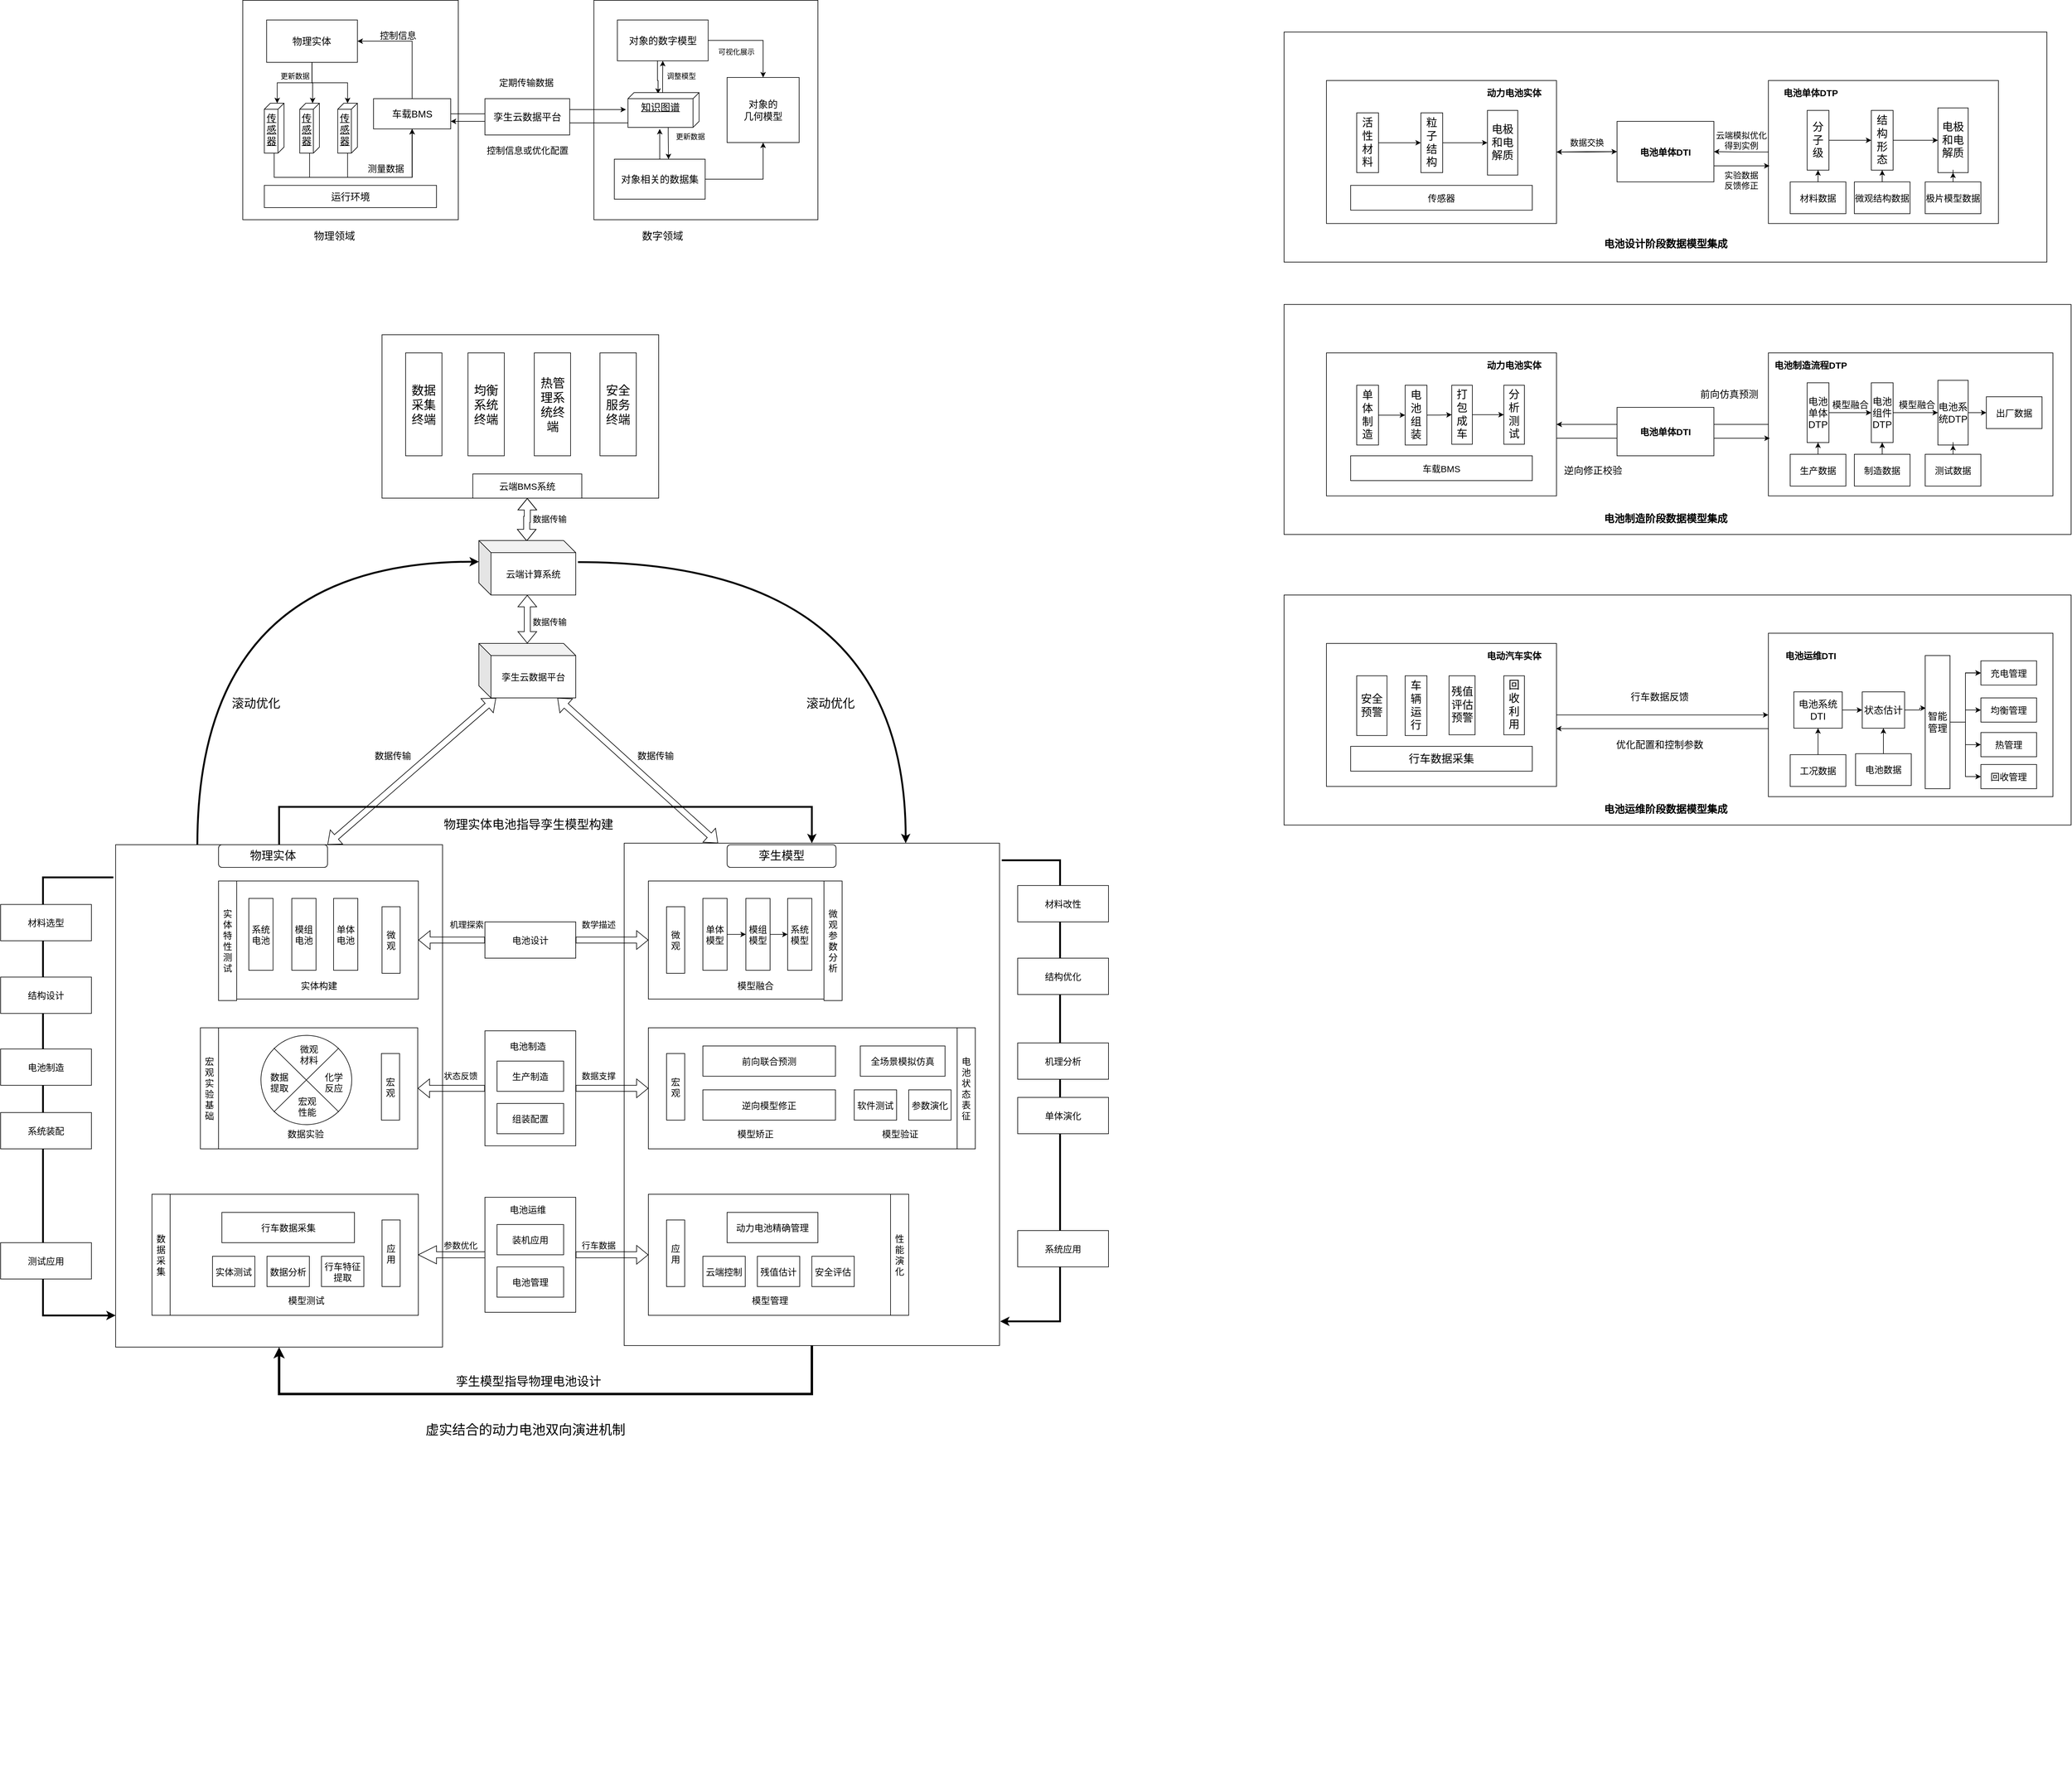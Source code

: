 <mxfile version="21.1.5" type="github">
  <diagram name="第 1 页" id="kRsDdAJmcFYVDiyYqfov">
    <mxGraphModel dx="2074" dy="2285" grid="1" gridSize="10" guides="1" tooltips="1" connect="1" arrows="1" fold="1" page="1" pageScale="1" pageWidth="827" pageHeight="1169" math="0" shadow="0">
      <root>
        <mxCell id="0" />
        <mxCell id="1" parent="0" />
        <mxCell id="HHfVAxRJ97_gboiNGHZT-26" value="" style="rounded=0;whiteSpace=wrap;html=1;" parent="1" vertex="1">
          <mxGeometry x="2170" y="-860" width="1260" height="380" as="geometry" />
        </mxCell>
        <mxCell id="HHfVAxRJ97_gboiNGHZT-15" value="" style="edgeStyle=orthogonalEdgeStyle;rounded=0;orthogonalLoop=1;jettySize=auto;html=1;" parent="1" source="HHfVAxRJ97_gboiNGHZT-1" target="HHfVAxRJ97_gboiNGHZT-14" edge="1">
          <mxGeometry relative="1" as="geometry" />
        </mxCell>
        <mxCell id="HHfVAxRJ97_gboiNGHZT-1" value="" style="rounded=0;whiteSpace=wrap;html=1;" parent="1" vertex="1">
          <mxGeometry x="2970" y="-780" width="380" height="236.25" as="geometry" />
        </mxCell>
        <mxCell id="SJJjyMjNgot3YzqLHS9h-1" value="" style="html=1;whiteSpace=wrap;" parent="1" vertex="1">
          <mxGeometry x="1030" y="-912.5" width="370" height="362.5" as="geometry" />
        </mxCell>
        <mxCell id="SJJjyMjNgot3YzqLHS9h-12" value="" style="html=1;whiteSpace=wrap;" parent="1" vertex="1">
          <mxGeometry x="450" y="-912.5" width="356" height="362.5" as="geometry" />
        </mxCell>
        <mxCell id="M97QuQFN97-HN9LesDDY-32" style="edgeStyle=orthogonalEdgeStyle;rounded=0;orthogonalLoop=1;jettySize=auto;html=1;entryX=1;entryY=0.75;entryDx=0;entryDy=0;exitX=0.887;exitY=0.985;exitDx=0;exitDy=0;exitPerimeter=0;" parent="1" source="SJJjyMjNgot3YzqLHS9h-7" target="M97QuQFN97-HN9LesDDY-17" edge="1">
          <mxGeometry relative="1" as="geometry">
            <Array as="points">
              <mxPoint x="1128" y="-710" />
              <mxPoint x="914" y="-710" />
              <mxPoint x="914" y="-712" />
            </Array>
          </mxGeometry>
        </mxCell>
        <mxCell id="lLylnK0KZeJBV6ZpUmbg-146" value="" style="rounded=0;whiteSpace=wrap;html=1;" parent="1" vertex="1">
          <mxGeometry x="680" y="-360" width="457" height="270" as="geometry" />
        </mxCell>
        <mxCell id="lLylnK0KZeJBV6ZpUmbg-130" style="edgeStyle=orthogonalEdgeStyle;rounded=0;orthogonalLoop=1;jettySize=auto;html=1;entryX=0.5;entryY=0;entryDx=0;entryDy=0;strokeWidth=3;" parent="1" source="lLylnK0KZeJBV6ZpUmbg-120" target="lLylnK0KZeJBV6ZpUmbg-126" edge="1">
          <mxGeometry relative="1" as="geometry">
            <Array as="points">
              <mxPoint x="510" y="420" />
              <mxPoint x="1390" y="420" />
            </Array>
          </mxGeometry>
        </mxCell>
        <mxCell id="lLylnK0KZeJBV6ZpUmbg-142" style="edgeStyle=orthogonalEdgeStyle;rounded=0;orthogonalLoop=1;jettySize=auto;html=1;exitX=0.25;exitY=0;exitDx=0;exitDy=0;entryX=0;entryY=0;entryDx=0;entryDy=35;entryPerimeter=0;curved=1;strokeWidth=3;" parent="1" source="lLylnK0KZeJBV6ZpUmbg-120" target="lLylnK0KZeJBV6ZpUmbg-9" edge="1">
          <mxGeometry relative="1" as="geometry" />
        </mxCell>
        <mxCell id="lLylnK0KZeJBV6ZpUmbg-120" value="" style="rounded=0;whiteSpace=wrap;html=1;" parent="1" vertex="1">
          <mxGeometry x="240" y="482.5" width="540" height="830" as="geometry" />
        </mxCell>
        <mxCell id="lLylnK0KZeJBV6ZpUmbg-102" value="" style="group;flipH=1;" parent="1" vertex="1" connectable="0">
          <mxGeometry x="300" y="1060" width="440" height="970" as="geometry" />
        </mxCell>
        <mxCell id="lLylnK0KZeJBV6ZpUmbg-103" value="" style="rounded=0;whiteSpace=wrap;html=1;flipH=0;flipV=0;" parent="lLylnK0KZeJBV6ZpUmbg-102" vertex="1">
          <mxGeometry width="440" height="200" as="geometry" />
        </mxCell>
        <mxCell id="lLylnK0KZeJBV6ZpUmbg-104" value="&lt;font style=&quot;font-size: 15px;&quot;&gt;应用&lt;/font&gt;" style="rounded=0;whiteSpace=wrap;html=1;" parent="lLylnK0KZeJBV6ZpUmbg-102" vertex="1">
          <mxGeometry x="380" y="42.5" width="30" height="110" as="geometry" />
        </mxCell>
        <mxCell id="lLylnK0KZeJBV6ZpUmbg-105" value="&lt;font style=&quot;font-size: 15px;&quot;&gt;数据采集&lt;/font&gt;" style="rounded=0;whiteSpace=wrap;html=1;" parent="lLylnK0KZeJBV6ZpUmbg-102" vertex="1">
          <mxGeometry width="30" height="200" as="geometry" />
        </mxCell>
        <mxCell id="lLylnK0KZeJBV6ZpUmbg-106" value="&lt;font style=&quot;font-size: 15px;&quot;&gt;行车数据采集&lt;/font&gt;" style="rounded=0;whiteSpace=wrap;html=1;" parent="lLylnK0KZeJBV6ZpUmbg-102" vertex="1">
          <mxGeometry x="115.5" y="30" width="219" height="50" as="geometry" />
        </mxCell>
        <mxCell id="lLylnK0KZeJBV6ZpUmbg-107" value="&lt;font style=&quot;font-size: 15px;&quot;&gt;行车特征提取&lt;/font&gt;" style="rounded=0;whiteSpace=wrap;html=1;" parent="lLylnK0KZeJBV6ZpUmbg-102" vertex="1">
          <mxGeometry x="280" y="102.5" width="70" height="50" as="geometry" />
        </mxCell>
        <mxCell id="lLylnK0KZeJBV6ZpUmbg-108" value="&lt;div style=&quot;text-align: center;&quot;&gt;&lt;span style=&quot;background-color: initial; font-family: Helvetica;&quot;&gt;&lt;font style=&quot;font-size: 15px;&quot;&gt;模型测试&lt;/font&gt;&lt;/span&gt;&lt;/div&gt;" style="text;whiteSpace=wrap;html=1;" parent="lLylnK0KZeJBV6ZpUmbg-102" vertex="1">
          <mxGeometry x="222.5" y="160" width="73" height="30" as="geometry" />
        </mxCell>
        <mxCell id="lLylnK0KZeJBV6ZpUmbg-109" value="&lt;font style=&quot;font-size: 15px;&quot;&gt;数据分析&lt;/font&gt;" style="rounded=0;whiteSpace=wrap;html=1;" parent="lLylnK0KZeJBV6ZpUmbg-102" vertex="1">
          <mxGeometry x="190" y="102.5" width="70" height="50" as="geometry" />
        </mxCell>
        <mxCell id="lLylnK0KZeJBV6ZpUmbg-110" value="&lt;font style=&quot;font-size: 15px;&quot;&gt;实体测试&lt;/font&gt;" style="rounded=0;whiteSpace=wrap;html=1;" parent="lLylnK0KZeJBV6ZpUmbg-102" vertex="1">
          <mxGeometry x="100" y="102.5" width="70" height="50" as="geometry" />
        </mxCell>
        <mxCell id="lLylnK0KZeJBV6ZpUmbg-128" style="edgeStyle=orthogonalEdgeStyle;rounded=0;orthogonalLoop=1;jettySize=auto;html=1;entryX=0.5;entryY=1;entryDx=0;entryDy=0;exitX=0.5;exitY=1;exitDx=0;exitDy=0;startArrow=none;startFill=0;strokeWidth=4;" parent="1" source="lLylnK0KZeJBV6ZpUmbg-126" target="lLylnK0KZeJBV6ZpUmbg-120" edge="1">
          <mxGeometry relative="1" as="geometry">
            <Array as="points">
              <mxPoint x="1390" y="1390" />
              <mxPoint x="510" y="1390" />
            </Array>
          </mxGeometry>
        </mxCell>
        <mxCell id="lLylnK0KZeJBV6ZpUmbg-126" value="" style="rounded=0;whiteSpace=wrap;html=1;" parent="1" vertex="1">
          <mxGeometry x="1080" y="480" width="620" height="830" as="geometry" />
        </mxCell>
        <mxCell id="lLylnK0KZeJBV6ZpUmbg-77" style="edgeStyle=orthogonalEdgeStyle;rounded=0;orthogonalLoop=1;jettySize=auto;html=1;shape=flexArrow;" parent="1" source="lLylnK0KZeJBV6ZpUmbg-18" target="lLylnK0KZeJBV6ZpUmbg-53" edge="1">
          <mxGeometry relative="1" as="geometry" />
        </mxCell>
        <mxCell id="lLylnK0KZeJBV6ZpUmbg-78" style="edgeStyle=orthogonalEdgeStyle;rounded=0;orthogonalLoop=1;jettySize=auto;html=1;entryX=0;entryY=0.5;entryDx=0;entryDy=0;shape=flexArrow;" parent="1" source="lLylnK0KZeJBV6ZpUmbg-18" target="lLylnK0KZeJBV6ZpUmbg-48" edge="1">
          <mxGeometry relative="1" as="geometry" />
        </mxCell>
        <mxCell id="lLylnK0KZeJBV6ZpUmbg-14" style="edgeStyle=orthogonalEdgeStyle;rounded=0;orthogonalLoop=1;jettySize=auto;html=1;entryX=0.494;entryY=0.011;entryDx=0;entryDy=0;entryPerimeter=0;startArrow=classic;startFill=1;shape=flexArrow;" parent="1" source="lLylnK0KZeJBV6ZpUmbg-7" target="lLylnK0KZeJBV6ZpUmbg-9" edge="1">
          <mxGeometry relative="1" as="geometry" />
        </mxCell>
        <mxCell id="lLylnK0KZeJBV6ZpUmbg-7" value="&lt;font style=&quot;font-size: 15px;&quot;&gt;云端BMS系统&lt;/font&gt;" style="rounded=0;whiteSpace=wrap;html=1;" parent="1" vertex="1">
          <mxGeometry x="830" y="-130" width="180" height="40" as="geometry" />
        </mxCell>
        <mxCell id="lLylnK0KZeJBV6ZpUmbg-38" style="edgeStyle=orthogonalEdgeStyle;rounded=0;orthogonalLoop=1;jettySize=auto;html=1;entryX=0;entryY=0.5;entryDx=0;entryDy=0;shape=flexArrow;" parent="1" source="lLylnK0KZeJBV6ZpUmbg-8" target="lLylnK0KZeJBV6ZpUmbg-29" edge="1">
          <mxGeometry relative="1" as="geometry" />
        </mxCell>
        <mxCell id="lLylnK0KZeJBV6ZpUmbg-40" style="edgeStyle=orthogonalEdgeStyle;rounded=0;orthogonalLoop=1;jettySize=auto;html=1;entryX=1;entryY=0.5;entryDx=0;entryDy=0;shape=flexArrow;" parent="1" source="lLylnK0KZeJBV6ZpUmbg-8" target="lLylnK0KZeJBV6ZpUmbg-33" edge="1">
          <mxGeometry relative="1" as="geometry" />
        </mxCell>
        <mxCell id="lLylnK0KZeJBV6ZpUmbg-8" value="&lt;font style=&quot;font-size: 15px;&quot;&gt;电池设计&lt;/font&gt;" style="rounded=0;whiteSpace=wrap;html=1;" parent="1" vertex="1">
          <mxGeometry x="850" y="610" width="150" height="60" as="geometry" />
        </mxCell>
        <mxCell id="lLylnK0KZeJBV6ZpUmbg-12" value="" style="edgeStyle=orthogonalEdgeStyle;rounded=0;orthogonalLoop=1;jettySize=auto;html=1;startArrow=classic;startFill=1;shape=flexArrow;" parent="1" source="lLylnK0KZeJBV6ZpUmbg-9" target="lLylnK0KZeJBV6ZpUmbg-11" edge="1">
          <mxGeometry relative="1" as="geometry" />
        </mxCell>
        <mxCell id="lLylnK0KZeJBV6ZpUmbg-9" value="&lt;font style=&quot;font-size: 15px;&quot;&gt;云端计算系统&lt;/font&gt;" style="shape=cube;whiteSpace=wrap;html=1;boundedLbl=1;backgroundOutline=1;darkOpacity=0.05;darkOpacity2=0.1;size=20;" parent="1" vertex="1">
          <mxGeometry x="840" y="-20" width="160" height="90" as="geometry" />
        </mxCell>
        <mxCell id="lLylnK0KZeJBV6ZpUmbg-132" style="rounded=0;orthogonalLoop=1;jettySize=auto;html=1;entryX=1;entryY=0;entryDx=0;entryDy=0;shape=flexArrow;startArrow=block;" parent="1" source="lLylnK0KZeJBV6ZpUmbg-11" target="lLylnK0KZeJBV6ZpUmbg-127" edge="1">
          <mxGeometry relative="1" as="geometry" />
        </mxCell>
        <mxCell id="lLylnK0KZeJBV6ZpUmbg-134" style="rounded=0;orthogonalLoop=1;jettySize=auto;html=1;entryX=0.25;entryY=0;entryDx=0;entryDy=0;shape=flexArrow;startArrow=block;" parent="1" source="lLylnK0KZeJBV6ZpUmbg-11" target="lLylnK0KZeJBV6ZpUmbg-126" edge="1">
          <mxGeometry relative="1" as="geometry" />
        </mxCell>
        <mxCell id="lLylnK0KZeJBV6ZpUmbg-144" style="edgeStyle=orthogonalEdgeStyle;rounded=0;orthogonalLoop=1;jettySize=auto;html=1;entryX=0.75;entryY=0;entryDx=0;entryDy=0;curved=1;strokeWidth=3;exitX=1.023;exitY=0.396;exitDx=0;exitDy=0;exitPerimeter=0;" parent="1" source="lLylnK0KZeJBV6ZpUmbg-9" target="lLylnK0KZeJBV6ZpUmbg-126" edge="1">
          <mxGeometry relative="1" as="geometry">
            <Array as="points">
              <mxPoint x="1545" y="16" />
            </Array>
          </mxGeometry>
        </mxCell>
        <mxCell id="lLylnK0KZeJBV6ZpUmbg-11" value="&lt;font style=&quot;font-size: 15px;&quot;&gt;孪生云数据平台&lt;/font&gt;" style="shape=cube;whiteSpace=wrap;html=1;boundedLbl=1;backgroundOutline=1;darkOpacity=0.05;darkOpacity2=0.1;size=20;" parent="1" vertex="1">
          <mxGeometry x="840" y="150" width="160" height="90" as="geometry" />
        </mxCell>
        <mxCell id="lLylnK0KZeJBV6ZpUmbg-16" value="&lt;span style=&quot;color: rgb(0, 0, 0); font-family: Helvetica; font-style: normal; font-variant-ligatures: normal; font-variant-caps: normal; font-weight: 400; letter-spacing: normal; orphans: 2; text-align: center; text-indent: 0px; text-transform: none; widows: 2; word-spacing: 0px; -webkit-text-stroke-width: 0px; background-color: rgb(251, 251, 251); text-decoration-thickness: initial; text-decoration-style: initial; text-decoration-color: initial; float: none; display: inline !important;&quot;&gt;&lt;font style=&quot;font-size: 14px;&quot;&gt;数据传输&lt;/font&gt;&lt;/span&gt;" style="text;whiteSpace=wrap;html=1;" parent="1" vertex="1">
          <mxGeometry x="927" y="100" width="73" height="30" as="geometry" />
        </mxCell>
        <mxCell id="lLylnK0KZeJBV6ZpUmbg-17" value="&lt;span style=&quot;color: rgb(0, 0, 0); font-family: Helvetica; font-style: normal; font-variant-ligatures: normal; font-variant-caps: normal; font-weight: 400; letter-spacing: normal; orphans: 2; text-align: center; text-indent: 0px; text-transform: none; widows: 2; word-spacing: 0px; -webkit-text-stroke-width: 0px; background-color: rgb(251, 251, 251); text-decoration-thickness: initial; text-decoration-style: initial; text-decoration-color: initial; float: none; display: inline !important;&quot;&gt;&lt;font style=&quot;font-size: 14px;&quot;&gt;数据传输&lt;/font&gt;&lt;/span&gt;" style="text;whiteSpace=wrap;html=1;" parent="1" vertex="1">
          <mxGeometry x="927" y="-70" width="73" height="30" as="geometry" />
        </mxCell>
        <mxCell id="lLylnK0KZeJBV6ZpUmbg-39" value="&lt;div style=&quot;text-align: center;&quot;&gt;&lt;span style=&quot;background-color: initial; font-family: Helvetica; font-size: 14px;&quot;&gt;数学描述&lt;/span&gt;&lt;/div&gt;" style="text;whiteSpace=wrap;html=1;" parent="1" vertex="1">
          <mxGeometry x="1008" y="600" width="73" height="30" as="geometry" />
        </mxCell>
        <mxCell id="lLylnK0KZeJBV6ZpUmbg-41" value="&lt;div style=&quot;text-align: center;&quot;&gt;&lt;span style=&quot;background-color: initial; font-family: Helvetica; font-size: 14px;&quot;&gt;机理探索&lt;/span&gt;&lt;/div&gt;" style="text;whiteSpace=wrap;html=1;" parent="1" vertex="1">
          <mxGeometry x="790" y="600" width="73" height="30" as="geometry" />
        </mxCell>
        <mxCell id="lLylnK0KZeJBV6ZpUmbg-76" value="" style="group" parent="1" vertex="1" connectable="0">
          <mxGeometry x="1120" y="785" width="540" height="200" as="geometry" />
        </mxCell>
        <mxCell id="lLylnK0KZeJBV6ZpUmbg-48" value="" style="rounded=0;whiteSpace=wrap;html=1;" parent="lLylnK0KZeJBV6ZpUmbg-76" vertex="1">
          <mxGeometry width="540" height="200" as="geometry" />
        </mxCell>
        <mxCell id="lLylnK0KZeJBV6ZpUmbg-27" value="&lt;font style=&quot;font-size: 15px;&quot;&gt;宏观&lt;/font&gt;" style="rounded=0;whiteSpace=wrap;html=1;" parent="lLylnK0KZeJBV6ZpUmbg-76" vertex="1">
          <mxGeometry x="30" y="42.5" width="30" height="110" as="geometry" />
        </mxCell>
        <mxCell id="lLylnK0KZeJBV6ZpUmbg-49" value="&lt;font style=&quot;font-size: 15px;&quot;&gt;电池状态表征&lt;/font&gt;" style="rounded=0;whiteSpace=wrap;html=1;" parent="lLylnK0KZeJBV6ZpUmbg-76" vertex="1">
          <mxGeometry x="510" width="30" height="200" as="geometry" />
        </mxCell>
        <mxCell id="lLylnK0KZeJBV6ZpUmbg-50" value="&lt;font style=&quot;font-size: 15px;&quot;&gt;前向联合预测&lt;/font&gt;" style="rounded=0;whiteSpace=wrap;html=1;" parent="lLylnK0KZeJBV6ZpUmbg-76" vertex="1">
          <mxGeometry x="90" y="30" width="219" height="50" as="geometry" />
        </mxCell>
        <mxCell id="lLylnK0KZeJBV6ZpUmbg-51" value="&lt;font style=&quot;font-size: 15px;&quot;&gt;逆向模型修正&lt;/font&gt;" style="rounded=0;whiteSpace=wrap;html=1;" parent="lLylnK0KZeJBV6ZpUmbg-76" vertex="1">
          <mxGeometry x="90" y="102.5" width="219" height="50" as="geometry" />
        </mxCell>
        <mxCell id="lLylnK0KZeJBV6ZpUmbg-52" value="&lt;div style=&quot;text-align: center;&quot;&gt;&lt;span style=&quot;background-color: initial; font-family: Helvetica;&quot;&gt;&lt;font style=&quot;font-size: 15px;&quot;&gt;模型矫正&lt;/font&gt;&lt;/span&gt;&lt;/div&gt;" style="text;whiteSpace=wrap;html=1;" parent="lLylnK0KZeJBV6ZpUmbg-76" vertex="1">
          <mxGeometry x="144.5" y="160" width="73" height="30" as="geometry" />
        </mxCell>
        <mxCell id="lLylnK0KZeJBV6ZpUmbg-92" value="&lt;font style=&quot;font-size: 15px;&quot;&gt;参数演化&lt;/font&gt;" style="rounded=0;whiteSpace=wrap;html=1;" parent="lLylnK0KZeJBV6ZpUmbg-76" vertex="1">
          <mxGeometry x="430" y="102.5" width="70" height="50" as="geometry" />
        </mxCell>
        <mxCell id="lLylnK0KZeJBV6ZpUmbg-88" value="&lt;font style=&quot;font-size: 15px;&quot;&gt;软件测试&lt;/font&gt;" style="rounded=0;whiteSpace=wrap;html=1;" parent="lLylnK0KZeJBV6ZpUmbg-76" vertex="1">
          <mxGeometry x="340" y="102.5" width="70" height="50" as="geometry" />
        </mxCell>
        <mxCell id="lLylnK0KZeJBV6ZpUmbg-87" value="&lt;font style=&quot;font-size: 15px;&quot;&gt;全场景模拟仿真&lt;/font&gt;" style="rounded=0;whiteSpace=wrap;html=1;" parent="lLylnK0KZeJBV6ZpUmbg-76" vertex="1">
          <mxGeometry x="350" y="30" width="140" height="50" as="geometry" />
        </mxCell>
        <mxCell id="lLylnK0KZeJBV6ZpUmbg-89" value="&lt;div style=&quot;text-align: center;&quot;&gt;&lt;span style=&quot;background-color: initial; font-family: Helvetica;&quot;&gt;&lt;font style=&quot;font-size: 15px;&quot;&gt;模型验证&lt;/font&gt;&lt;/span&gt;&lt;/div&gt;" style="text;whiteSpace=wrap;html=1;" parent="lLylnK0KZeJBV6ZpUmbg-76" vertex="1">
          <mxGeometry x="383.5" y="160" width="73" height="30" as="geometry" />
        </mxCell>
        <mxCell id="lLylnK0KZeJBV6ZpUmbg-79" value="&lt;div style=&quot;text-align: center;&quot;&gt;&lt;span style=&quot;background-color: initial; font-family: Helvetica; font-size: 14px;&quot;&gt;状态反馈&lt;/span&gt;&lt;/div&gt;" style="text;whiteSpace=wrap;html=1;" parent="1" vertex="1">
          <mxGeometry x="780" y="850" width="73" height="30" as="geometry" />
        </mxCell>
        <mxCell id="lLylnK0KZeJBV6ZpUmbg-80" value="&lt;div style=&quot;text-align: center;&quot;&gt;&lt;font face=&quot;Helvetica&quot;&gt;&lt;span style=&quot;font-size: 14px;&quot;&gt;数据支撑&lt;/span&gt;&lt;/font&gt;&lt;/div&gt;" style="text;whiteSpace=wrap;html=1;" parent="1" vertex="1">
          <mxGeometry x="1008" y="850" width="73" height="30" as="geometry" />
        </mxCell>
        <mxCell id="lLylnK0KZeJBV6ZpUmbg-81" value="" style="group" parent="1" vertex="1" connectable="0">
          <mxGeometry x="850" y="1060" width="400" height="440" as="geometry" />
        </mxCell>
        <mxCell id="lLylnK0KZeJBV6ZpUmbg-22" value="" style="rounded=0;whiteSpace=wrap;html=1;" parent="lLylnK0KZeJBV6ZpUmbg-81" vertex="1">
          <mxGeometry y="5" width="150" height="190" as="geometry" />
        </mxCell>
        <mxCell id="lLylnK0KZeJBV6ZpUmbg-23" value="&lt;font style=&quot;font-size: 15px;&quot;&gt;装机应用&lt;/font&gt;" style="rounded=0;whiteSpace=wrap;html=1;" parent="lLylnK0KZeJBV6ZpUmbg-81" vertex="1">
          <mxGeometry x="20" y="50" width="110" height="50" as="geometry" />
        </mxCell>
        <mxCell id="lLylnK0KZeJBV6ZpUmbg-24" value="&lt;font style=&quot;font-size: 15px;&quot;&gt;电池管理&lt;/font&gt;" style="rounded=0;whiteSpace=wrap;html=1;" parent="lLylnK0KZeJBV6ZpUmbg-81" vertex="1">
          <mxGeometry x="20" y="120" width="110" height="50" as="geometry" />
        </mxCell>
        <mxCell id="lLylnK0KZeJBV6ZpUmbg-25" value="&lt;span style=&quot;color: rgb(0, 0, 0); font-family: Helvetica; font-style: normal; font-variant-ligatures: normal; font-variant-caps: normal; font-weight: 400; letter-spacing: normal; orphans: 2; text-align: center; text-indent: 0px; text-transform: none; widows: 2; word-spacing: 0px; -webkit-text-stroke-width: 0px; background-color: rgb(251, 251, 251); text-decoration-thickness: initial; text-decoration-style: initial; text-decoration-color: initial; float: none; display: inline !important;&quot;&gt;&lt;font style=&quot;font-size: 15px;&quot;&gt;电池运维&lt;/font&gt;&lt;/span&gt;" style="text;whiteSpace=wrap;html=1;" parent="lLylnK0KZeJBV6ZpUmbg-81" vertex="1">
          <mxGeometry x="38.5" y="10" width="73" height="30" as="geometry" />
        </mxCell>
        <mxCell id="lLylnK0KZeJBV6ZpUmbg-129" value="&lt;div style=&quot;text-align: center;&quot;&gt;&lt;font style=&quot;font-size: 20px;&quot; face=&quot;Helvetica&quot;&gt;孪生模型指导物理电池设计&lt;/font&gt;&lt;/div&gt;" style="text;whiteSpace=wrap;html=1;" parent="lLylnK0KZeJBV6ZpUmbg-81" vertex="1">
          <mxGeometry x="-50" y="290" width="360" height="30" as="geometry" />
        </mxCell>
        <mxCell id="lLylnK0KZeJBV6ZpUmbg-136" value="&lt;div class=&quot;lake-content&quot;&gt;&lt;span class=&quot;ne-text&quot;&gt;&lt;font style=&quot;font-size: 22px;&quot;&gt;虚实结合的动力电池双向演进机制&lt;/font&gt;&lt;/span&gt;&lt;/div&gt;" style="text;whiteSpace=wrap;html=1;" parent="lLylnK0KZeJBV6ZpUmbg-81" vertex="1">
          <mxGeometry x="-100" y="370" width="500" height="40" as="geometry" />
        </mxCell>
        <mxCell id="lLylnK0KZeJBV6ZpUmbg-82" value="" style="group" parent="1" vertex="1" connectable="0">
          <mxGeometry x="850" y="790" width="150" height="190" as="geometry" />
        </mxCell>
        <mxCell id="lLylnK0KZeJBV6ZpUmbg-18" value="" style="rounded=0;whiteSpace=wrap;html=1;" parent="lLylnK0KZeJBV6ZpUmbg-82" vertex="1">
          <mxGeometry width="150" height="190" as="geometry" />
        </mxCell>
        <mxCell id="lLylnK0KZeJBV6ZpUmbg-19" value="&lt;font style=&quot;font-size: 15px;&quot;&gt;生产制造&lt;/font&gt;" style="rounded=0;whiteSpace=wrap;html=1;" parent="lLylnK0KZeJBV6ZpUmbg-82" vertex="1">
          <mxGeometry x="20" y="50" width="110" height="50" as="geometry" />
        </mxCell>
        <mxCell id="lLylnK0KZeJBV6ZpUmbg-20" value="&lt;font style=&quot;font-size: 15px;&quot;&gt;组装配置&lt;/font&gt;" style="rounded=0;whiteSpace=wrap;html=1;" parent="lLylnK0KZeJBV6ZpUmbg-82" vertex="1">
          <mxGeometry x="20" y="120" width="110" height="50" as="geometry" />
        </mxCell>
        <mxCell id="lLylnK0KZeJBV6ZpUmbg-21" value="&lt;span style=&quot;color: rgb(0, 0, 0); font-family: Helvetica; font-style: normal; font-variant-ligatures: normal; font-variant-caps: normal; font-weight: 400; letter-spacing: normal; orphans: 2; text-align: center; text-indent: 0px; text-transform: none; widows: 2; word-spacing: 0px; -webkit-text-stroke-width: 0px; background-color: rgb(251, 251, 251); text-decoration-thickness: initial; text-decoration-style: initial; text-decoration-color: initial; float: none; display: inline !important;&quot;&gt;&lt;font style=&quot;font-size: 15px;&quot;&gt;电池制造&lt;/font&gt;&lt;/span&gt;" style="text;whiteSpace=wrap;html=1;" parent="lLylnK0KZeJBV6ZpUmbg-82" vertex="1">
          <mxGeometry x="38.5" y="10" width="73" height="30" as="geometry" />
        </mxCell>
        <mxCell id="lLylnK0KZeJBV6ZpUmbg-83" value="" style="group" parent="1" vertex="1" connectable="0">
          <mxGeometry x="1120" y="1060" width="560" height="200" as="geometry" />
        </mxCell>
        <mxCell id="lLylnK0KZeJBV6ZpUmbg-84" value="" style="rounded=0;whiteSpace=wrap;html=1;" parent="lLylnK0KZeJBV6ZpUmbg-83" vertex="1">
          <mxGeometry width="430" height="200" as="geometry" />
        </mxCell>
        <mxCell id="lLylnK0KZeJBV6ZpUmbg-85" value="&lt;font style=&quot;font-size: 15px;&quot;&gt;应用&lt;/font&gt;" style="rounded=0;whiteSpace=wrap;html=1;" parent="lLylnK0KZeJBV6ZpUmbg-83" vertex="1">
          <mxGeometry x="30" y="42.5" width="30" height="110" as="geometry" />
        </mxCell>
        <mxCell id="lLylnK0KZeJBV6ZpUmbg-86" value="&lt;font style=&quot;font-size: 15px;&quot;&gt;性能演化&lt;/font&gt;" style="rounded=0;whiteSpace=wrap;html=1;" parent="lLylnK0KZeJBV6ZpUmbg-83" vertex="1">
          <mxGeometry x="400" width="30" height="200" as="geometry" />
        </mxCell>
        <mxCell id="lLylnK0KZeJBV6ZpUmbg-101" value="&lt;font style=&quot;font-size: 15px;&quot;&gt;云端控制&lt;/font&gt;" style="rounded=0;whiteSpace=wrap;html=1;" parent="lLylnK0KZeJBV6ZpUmbg-83" vertex="1">
          <mxGeometry x="90" y="102.5" width="70" height="50" as="geometry" />
        </mxCell>
        <mxCell id="lLylnK0KZeJBV6ZpUmbg-138" value="&lt;font style=&quot;font-size: 15px;&quot;&gt;动力电池精确管理&lt;/font&gt;" style="rounded=0;whiteSpace=wrap;html=1;" parent="lLylnK0KZeJBV6ZpUmbg-83" vertex="1">
          <mxGeometry x="130" y="30" width="150" height="50" as="geometry" />
        </mxCell>
        <mxCell id="lLylnK0KZeJBV6ZpUmbg-139" value="&lt;div style=&quot;text-align: center;&quot;&gt;&lt;span style=&quot;background-color: initial; font-family: Helvetica;&quot;&gt;&lt;font style=&quot;font-size: 15px;&quot;&gt;模型管理&lt;/font&gt;&lt;/span&gt;&lt;/div&gt;" style="text;whiteSpace=wrap;html=1;" parent="lLylnK0KZeJBV6ZpUmbg-83" vertex="1">
          <mxGeometry x="168.5" y="160" width="73" height="30" as="geometry" />
        </mxCell>
        <mxCell id="lLylnK0KZeJBV6ZpUmbg-140" value="&lt;font style=&quot;font-size: 15px;&quot;&gt;残值估计&lt;/font&gt;" style="rounded=0;whiteSpace=wrap;html=1;" parent="lLylnK0KZeJBV6ZpUmbg-83" vertex="1">
          <mxGeometry x="180" y="102.5" width="70" height="50" as="geometry" />
        </mxCell>
        <mxCell id="lLylnK0KZeJBV6ZpUmbg-141" value="&lt;font style=&quot;font-size: 15px;&quot;&gt;安全评估&lt;/font&gt;" style="rounded=0;whiteSpace=wrap;html=1;" parent="lLylnK0KZeJBV6ZpUmbg-83" vertex="1">
          <mxGeometry x="270" y="102.5" width="70" height="50" as="geometry" />
        </mxCell>
        <mxCell id="lLylnK0KZeJBV6ZpUmbg-113" style="edgeStyle=orthogonalEdgeStyle;rounded=0;orthogonalLoop=1;jettySize=auto;html=1;entryX=0;entryY=0.5;entryDx=0;entryDy=0;shape=flexArrow;" parent="1" source="lLylnK0KZeJBV6ZpUmbg-22" target="lLylnK0KZeJBV6ZpUmbg-84" edge="1">
          <mxGeometry relative="1" as="geometry" />
        </mxCell>
        <mxCell id="lLylnK0KZeJBV6ZpUmbg-114" value="&lt;div style=&quot;text-align: center;&quot;&gt;&lt;font face=&quot;Helvetica&quot;&gt;&lt;span style=&quot;font-size: 14px;&quot;&gt;行车数据&lt;/span&gt;&lt;/font&gt;&lt;/div&gt;" style="text;whiteSpace=wrap;html=1;" parent="1" vertex="1">
          <mxGeometry x="1008" y="1130" width="73" height="30" as="geometry" />
        </mxCell>
        <mxCell id="lLylnK0KZeJBV6ZpUmbg-115" style="edgeStyle=orthogonalEdgeStyle;rounded=0;orthogonalLoop=1;jettySize=auto;html=1;entryX=1;entryY=0.5;entryDx=0;entryDy=0;shape=arrow;" parent="1" source="lLylnK0KZeJBV6ZpUmbg-22" target="lLylnK0KZeJBV6ZpUmbg-103" edge="1">
          <mxGeometry relative="1" as="geometry">
            <Array as="points">
              <mxPoint x="780" y="1160" />
              <mxPoint x="780" y="1160" />
            </Array>
          </mxGeometry>
        </mxCell>
        <mxCell id="lLylnK0KZeJBV6ZpUmbg-116" value="&lt;div style=&quot;text-align: center;&quot;&gt;&lt;span style=&quot;background-color: initial; font-family: Helvetica; font-size: 14px;&quot;&gt;参数优化&lt;/span&gt;&lt;/div&gt;" style="text;whiteSpace=wrap;html=1;" parent="1" vertex="1">
          <mxGeometry x="780" y="1130" width="73" height="30" as="geometry" />
        </mxCell>
        <mxCell id="lLylnK0KZeJBV6ZpUmbg-118" value="" style="group" parent="1" vertex="1" connectable="0">
          <mxGeometry x="1120" y="542.5" width="320" height="197.5" as="geometry" />
        </mxCell>
        <mxCell id="lLylnK0KZeJBV6ZpUmbg-29" value="" style="rounded=0;whiteSpace=wrap;html=1;" parent="lLylnK0KZeJBV6ZpUmbg-118" vertex="1">
          <mxGeometry width="320" height="195" as="geometry" />
        </mxCell>
        <mxCell id="lLylnK0KZeJBV6ZpUmbg-26" value="&lt;font style=&quot;font-size: 15px;&quot;&gt;微观&lt;/font&gt;" style="rounded=0;whiteSpace=wrap;html=1;" parent="lLylnK0KZeJBV6ZpUmbg-118" vertex="1">
          <mxGeometry x="30" y="42.5" width="30" height="110" as="geometry" />
        </mxCell>
        <mxCell id="lLylnK0KZeJBV6ZpUmbg-30" value="&lt;span style=&quot;font-size: 15px;&quot;&gt;单体模型&lt;/span&gt;" style="rounded=0;whiteSpace=wrap;html=1;" parent="lLylnK0KZeJBV6ZpUmbg-118" vertex="1">
          <mxGeometry x="90" y="28.75" width="40" height="118.75" as="geometry" />
        </mxCell>
        <mxCell id="lLylnK0KZeJBV6ZpUmbg-31" value="&lt;span style=&quot;font-size: 15px;&quot;&gt;模组模型&lt;/span&gt;" style="rounded=0;whiteSpace=wrap;html=1;" parent="lLylnK0KZeJBV6ZpUmbg-118" vertex="1">
          <mxGeometry x="161" y="28.75" width="40" height="118.75" as="geometry" />
        </mxCell>
        <mxCell id="lLylnK0KZeJBV6ZpUmbg-44" style="edgeStyle=orthogonalEdgeStyle;rounded=0;orthogonalLoop=1;jettySize=auto;html=1;entryX=0;entryY=0.5;entryDx=0;entryDy=0;" parent="lLylnK0KZeJBV6ZpUmbg-118" source="lLylnK0KZeJBV6ZpUmbg-30" target="lLylnK0KZeJBV6ZpUmbg-31" edge="1">
          <mxGeometry relative="1" as="geometry" />
        </mxCell>
        <mxCell id="lLylnK0KZeJBV6ZpUmbg-32" value="&lt;span style=&quot;font-size: 15px;&quot;&gt;系统模型&lt;/span&gt;" style="rounded=0;whiteSpace=wrap;html=1;" parent="lLylnK0KZeJBV6ZpUmbg-118" vertex="1">
          <mxGeometry x="230" y="28.75" width="40" height="118.75" as="geometry" />
        </mxCell>
        <mxCell id="lLylnK0KZeJBV6ZpUmbg-46" style="edgeStyle=orthogonalEdgeStyle;rounded=0;orthogonalLoop=1;jettySize=auto;html=1;entryX=0;entryY=0.5;entryDx=0;entryDy=0;" parent="lLylnK0KZeJBV6ZpUmbg-118" source="lLylnK0KZeJBV6ZpUmbg-31" target="lLylnK0KZeJBV6ZpUmbg-32" edge="1">
          <mxGeometry relative="1" as="geometry" />
        </mxCell>
        <mxCell id="lLylnK0KZeJBV6ZpUmbg-43" value="&lt;div style=&quot;text-align: center;&quot;&gt;&lt;span style=&quot;background-color: initial; font-family: Helvetica;&quot;&gt;&lt;font style=&quot;font-size: 15px;&quot;&gt;模型融合&lt;/font&gt;&lt;/span&gt;&lt;/div&gt;" style="text;whiteSpace=wrap;html=1;" parent="lLylnK0KZeJBV6ZpUmbg-118" vertex="1">
          <mxGeometry x="144.5" y="157.5" width="73" height="30" as="geometry" />
        </mxCell>
        <mxCell id="lLylnK0KZeJBV6ZpUmbg-111" value="&lt;span style=&quot;font-size: 15px;&quot;&gt;微观参数分析&lt;/span&gt;" style="rounded=0;whiteSpace=wrap;html=1;" parent="lLylnK0KZeJBV6ZpUmbg-118" vertex="1">
          <mxGeometry x="290" width="30" height="197.5" as="geometry" />
        </mxCell>
        <mxCell id="lLylnK0KZeJBV6ZpUmbg-119" value="" style="group" parent="1" vertex="1" connectable="0">
          <mxGeometry x="410" y="542.5" width="380" height="797.5" as="geometry" />
        </mxCell>
        <mxCell id="lLylnK0KZeJBV6ZpUmbg-33" value="" style="rounded=0;whiteSpace=wrap;html=1;" parent="lLylnK0KZeJBV6ZpUmbg-119" vertex="1">
          <mxGeometry width="330" height="195" as="geometry" />
        </mxCell>
        <mxCell id="lLylnK0KZeJBV6ZpUmbg-34" value="&lt;font style=&quot;font-size: 15px;&quot;&gt;微观&lt;/font&gt;" style="rounded=0;whiteSpace=wrap;html=1;" parent="lLylnK0KZeJBV6ZpUmbg-119" vertex="1">
          <mxGeometry x="270" y="42.5" width="30" height="110" as="geometry" />
        </mxCell>
        <mxCell id="lLylnK0KZeJBV6ZpUmbg-35" value="&lt;span style=&quot;font-size: 15px;&quot;&gt;系统电池&lt;/span&gt;" style="rounded=0;whiteSpace=wrap;html=1;" parent="lLylnK0KZeJBV6ZpUmbg-119" vertex="1">
          <mxGeometry x="50" y="28.75" width="40" height="118.75" as="geometry" />
        </mxCell>
        <mxCell id="lLylnK0KZeJBV6ZpUmbg-36" value="&lt;span style=&quot;font-size: 15px;&quot;&gt;模组电池&lt;/span&gt;" style="rounded=0;whiteSpace=wrap;html=1;" parent="lLylnK0KZeJBV6ZpUmbg-119" vertex="1">
          <mxGeometry x="121" y="28.75" width="40" height="118.75" as="geometry" />
        </mxCell>
        <mxCell id="lLylnK0KZeJBV6ZpUmbg-37" value="&lt;span style=&quot;font-size: 15px;&quot;&gt;单体电池&lt;/span&gt;" style="rounded=0;whiteSpace=wrap;html=1;" parent="lLylnK0KZeJBV6ZpUmbg-119" vertex="1">
          <mxGeometry x="190" y="28.75" width="40" height="118.75" as="geometry" />
        </mxCell>
        <mxCell id="lLylnK0KZeJBV6ZpUmbg-47" value="&lt;div style=&quot;text-align: center;&quot;&gt;&lt;span style=&quot;background-color: initial; font-family: Helvetica;&quot;&gt;&lt;font style=&quot;font-size: 15px;&quot;&gt;实体构建&lt;/font&gt;&lt;/span&gt;&lt;/div&gt;" style="text;whiteSpace=wrap;html=1;" parent="lLylnK0KZeJBV6ZpUmbg-119" vertex="1">
          <mxGeometry x="133.5" y="157.5" width="73" height="30" as="geometry" />
        </mxCell>
        <mxCell id="lLylnK0KZeJBV6ZpUmbg-112" value="&lt;span style=&quot;font-size: 15px;&quot;&gt;实体特性测试&lt;/span&gt;" style="rounded=0;whiteSpace=wrap;html=1;" parent="lLylnK0KZeJBV6ZpUmbg-119" vertex="1">
          <mxGeometry width="30" height="197.5" as="geometry" />
        </mxCell>
        <mxCell id="lLylnK0KZeJBV6ZpUmbg-121" value="&lt;font style=&quot;font-size: 19px;&quot;&gt;孪生模型&lt;/font&gt;" style="rounded=1;whiteSpace=wrap;html=1;" parent="1" vertex="1">
          <mxGeometry x="1250" y="482.5" width="180" height="37.5" as="geometry" />
        </mxCell>
        <mxCell id="lLylnK0KZeJBV6ZpUmbg-75" value="" style="group" parent="1" vertex="1" connectable="0">
          <mxGeometry x="380" y="785" width="359" height="200" as="geometry" />
        </mxCell>
        <mxCell id="lLylnK0KZeJBV6ZpUmbg-53" value="" style="rounded=0;whiteSpace=wrap;html=1;container=0;" parent="lLylnK0KZeJBV6ZpUmbg-75" vertex="1">
          <mxGeometry width="359" height="200" as="geometry" />
        </mxCell>
        <mxCell id="lLylnK0KZeJBV6ZpUmbg-54" value="&lt;font style=&quot;font-size: 15px;&quot;&gt;宏观&lt;/font&gt;" style="rounded=0;whiteSpace=wrap;html=1;container=0;" parent="lLylnK0KZeJBV6ZpUmbg-75" vertex="1">
          <mxGeometry x="299" y="42.5" width="30" height="110" as="geometry" />
        </mxCell>
        <mxCell id="lLylnK0KZeJBV6ZpUmbg-55" value="&lt;font style=&quot;font-size: 15px;&quot;&gt;宏观实验基础&lt;/font&gt;" style="rounded=0;whiteSpace=wrap;html=1;container=0;" parent="lLylnK0KZeJBV6ZpUmbg-75" vertex="1">
          <mxGeometry width="30" height="200" as="geometry" />
        </mxCell>
        <mxCell id="lLylnK0KZeJBV6ZpUmbg-58" value="&lt;div style=&quot;text-align: center;&quot;&gt;&lt;span style=&quot;background-color: initial; font-family: Helvetica;&quot;&gt;&lt;font style=&quot;font-size: 15px;&quot;&gt;数据实验&lt;/font&gt;&lt;/span&gt;&lt;/div&gt;" style="text;whiteSpace=wrap;html=1;container=0;" parent="lLylnK0KZeJBV6ZpUmbg-75" vertex="1">
          <mxGeometry x="141.5" y="160" width="73" height="30" as="geometry" />
        </mxCell>
        <mxCell id="lLylnK0KZeJBV6ZpUmbg-60" value="" style="verticalLabelPosition=bottom;verticalAlign=top;html=1;shape=mxgraph.flowchart.or;container=0;" parent="lLylnK0KZeJBV6ZpUmbg-75" vertex="1">
          <mxGeometry x="100" y="12.5" width="150" height="147.5" as="geometry" />
        </mxCell>
        <mxCell id="lLylnK0KZeJBV6ZpUmbg-62" value="&lt;div style=&quot;text-align: center;&quot;&gt;&lt;span style=&quot;background-color: initial; font-family: Helvetica;&quot;&gt;&lt;font style=&quot;font-size: 15px;&quot;&gt;微观材料&lt;/font&gt;&lt;/span&gt;&lt;/div&gt;" style="text;whiteSpace=wrap;html=1;container=0;" parent="lLylnK0KZeJBV6ZpUmbg-75" vertex="1">
          <mxGeometry x="158.75" y="20" width="38.5" height="40" as="geometry" />
        </mxCell>
        <mxCell id="lLylnK0KZeJBV6ZpUmbg-63" value="&lt;div style=&quot;text-align: center;&quot;&gt;&lt;span style=&quot;background-color: initial; font-family: Helvetica;&quot;&gt;&lt;font style=&quot;font-size: 15px;&quot;&gt;化学反应&lt;/font&gt;&lt;/span&gt;&lt;/div&gt;" style="text;whiteSpace=wrap;html=1;container=0;" parent="lLylnK0KZeJBV6ZpUmbg-75" vertex="1">
          <mxGeometry x="200" y="66.25" width="38.5" height="40" as="geometry" />
        </mxCell>
        <mxCell id="lLylnK0KZeJBV6ZpUmbg-64" value="&lt;div style=&quot;text-align: center;&quot;&gt;&lt;span style=&quot;background-color: initial; font-family: Helvetica;&quot;&gt;&lt;font style=&quot;font-size: 15px;&quot;&gt;宏观性能&lt;/font&gt;&lt;/span&gt;&lt;/div&gt;" style="text;whiteSpace=wrap;html=1;container=0;" parent="lLylnK0KZeJBV6ZpUmbg-75" vertex="1">
          <mxGeometry x="155.75" y="106.25" width="38.5" height="40" as="geometry" />
        </mxCell>
        <mxCell id="lLylnK0KZeJBV6ZpUmbg-74" value="&lt;div style=&quot;text-align: center;&quot;&gt;&lt;span style=&quot;background-color: initial; font-family: Helvetica;&quot;&gt;&lt;font style=&quot;font-size: 15px;&quot;&gt;数据提取&lt;/font&gt;&lt;/span&gt;&lt;/div&gt;" style="text;whiteSpace=wrap;html=1;container=0;" parent="lLylnK0KZeJBV6ZpUmbg-75" vertex="1">
          <mxGeometry x="110" y="66.25" width="38.5" height="40" as="geometry" />
        </mxCell>
        <mxCell id="lLylnK0KZeJBV6ZpUmbg-127" value="&lt;font style=&quot;font-size: 19px;&quot;&gt;物理实体&lt;/font&gt;" style="rounded=1;whiteSpace=wrap;html=1;" parent="1" vertex="1">
          <mxGeometry x="410" y="482.5" width="180" height="37.5" as="geometry" />
        </mxCell>
        <mxCell id="lLylnK0KZeJBV6ZpUmbg-131" value="&lt;div style=&quot;text-align: center;&quot;&gt;&lt;font style=&quot;font-size: 20px;&quot; face=&quot;Helvetica&quot;&gt;物理实体电池指导孪生模型构建&lt;/font&gt;&lt;/div&gt;" style="text;whiteSpace=wrap;html=1;" parent="1" vertex="1">
          <mxGeometry x="780" y="430" width="385" height="30" as="geometry" />
        </mxCell>
        <mxCell id="lLylnK0KZeJBV6ZpUmbg-133" value="&lt;span style=&quot;color: rgb(0, 0, 0); font-family: Helvetica; font-style: normal; font-variant-ligatures: normal; font-variant-caps: normal; font-weight: 400; letter-spacing: normal; orphans: 2; text-align: center; text-indent: 0px; text-transform: none; widows: 2; word-spacing: 0px; -webkit-text-stroke-width: 0px; background-color: rgb(251, 251, 251); text-decoration-thickness: initial; text-decoration-style: initial; text-decoration-color: initial; float: none; display: inline !important;&quot;&gt;&lt;font style=&quot;font-size: 15px;&quot;&gt;数据传输&lt;/font&gt;&lt;/span&gt;" style="text;whiteSpace=wrap;html=1;" parent="1" vertex="1">
          <mxGeometry x="666" y="320" width="73" height="30" as="geometry" />
        </mxCell>
        <mxCell id="lLylnK0KZeJBV6ZpUmbg-135" value="&lt;span style=&quot;color: rgb(0, 0, 0); font-family: Helvetica; font-style: normal; font-variant-ligatures: normal; font-variant-caps: normal; font-weight: 400; letter-spacing: normal; orphans: 2; text-align: center; text-indent: 0px; text-transform: none; widows: 2; word-spacing: 0px; -webkit-text-stroke-width: 0px; background-color: rgb(251, 251, 251); text-decoration-thickness: initial; text-decoration-style: initial; text-decoration-color: initial; float: none; display: inline !important;&quot;&gt;&lt;font style=&quot;font-size: 15px;&quot;&gt;数据传输&lt;/font&gt;&lt;/span&gt;" style="text;whiteSpace=wrap;html=1;" parent="1" vertex="1">
          <mxGeometry x="1100" y="320" width="73" height="30" as="geometry" />
        </mxCell>
        <mxCell id="lLylnK0KZeJBV6ZpUmbg-143" value="&lt;span style=&quot;color: rgb(0, 0, 0); font-family: Helvetica; font-style: normal; font-variant-ligatures: normal; font-variant-caps: normal; font-weight: 400; letter-spacing: normal; orphans: 2; text-align: center; text-indent: 0px; text-transform: none; widows: 2; word-spacing: 0px; -webkit-text-stroke-width: 0px; background-color: rgb(251, 251, 251); text-decoration-thickness: initial; text-decoration-style: initial; text-decoration-color: initial; float: none; display: inline !important;&quot;&gt;&lt;font style=&quot;font-size: 20px;&quot;&gt;滚动优化&lt;/font&gt;&lt;/span&gt;" style="text;whiteSpace=wrap;html=1;" parent="1" vertex="1">
          <mxGeometry x="430" y="230" width="90" height="30" as="geometry" />
        </mxCell>
        <mxCell id="lLylnK0KZeJBV6ZpUmbg-145" value="&lt;span style=&quot;color: rgb(0, 0, 0); font-family: Helvetica; font-style: normal; font-variant-ligatures: normal; font-variant-caps: normal; font-weight: 400; letter-spacing: normal; orphans: 2; text-align: center; text-indent: 0px; text-transform: none; widows: 2; word-spacing: 0px; -webkit-text-stroke-width: 0px; background-color: rgb(251, 251, 251); text-decoration-thickness: initial; text-decoration-style: initial; text-decoration-color: initial; float: none; display: inline !important;&quot;&gt;&lt;font style=&quot;font-size: 20px;&quot;&gt;滚动优化&lt;/font&gt;&lt;/span&gt;" style="text;whiteSpace=wrap;html=1;" parent="1" vertex="1">
          <mxGeometry x="1379" y="230" width="100" height="30" as="geometry" />
        </mxCell>
        <mxCell id="lLylnK0KZeJBV6ZpUmbg-147" value="&lt;font style=&quot;font-size: 20px;&quot;&gt;数据采集终端&lt;/font&gt;" style="rounded=0;whiteSpace=wrap;html=1;" parent="1" vertex="1">
          <mxGeometry x="719" y="-330" width="60" height="170" as="geometry" />
        </mxCell>
        <mxCell id="lLylnK0KZeJBV6ZpUmbg-148" value="&lt;font style=&quot;font-size: 20px;&quot;&gt;均衡系统终端&lt;/font&gt;" style="rounded=0;whiteSpace=wrap;html=1;" parent="1" vertex="1">
          <mxGeometry x="822" y="-330" width="60" height="170" as="geometry" />
        </mxCell>
        <mxCell id="lLylnK0KZeJBV6ZpUmbg-149" value="&lt;font style=&quot;font-size: 20px;&quot;&gt;热管理系统终端&lt;/font&gt;" style="rounded=0;whiteSpace=wrap;html=1;" parent="1" vertex="1">
          <mxGeometry x="931.5" y="-330" width="60" height="170" as="geometry" />
        </mxCell>
        <mxCell id="lLylnK0KZeJBV6ZpUmbg-150" value="&lt;font style=&quot;font-size: 20px;&quot;&gt;安全服务终端&lt;/font&gt;" style="rounded=0;whiteSpace=wrap;html=1;" parent="1" vertex="1">
          <mxGeometry x="1040" y="-330" width="60" height="170" as="geometry" />
        </mxCell>
        <mxCell id="lLylnK0KZeJBV6ZpUmbg-156" style="edgeStyle=orthogonalEdgeStyle;rounded=0;orthogonalLoop=1;jettySize=auto;html=1;strokeWidth=3;exitX=1.006;exitY=0.034;exitDx=0;exitDy=0;exitPerimeter=0;" parent="1" source="lLylnK0KZeJBV6ZpUmbg-126" edge="1">
          <mxGeometry relative="1" as="geometry">
            <mxPoint x="1701" y="1270" as="targetPoint" />
            <Array as="points">
              <mxPoint x="1800" y="508" />
              <mxPoint x="1800" y="1270" />
              <mxPoint x="1701" y="1270" />
            </Array>
          </mxGeometry>
        </mxCell>
        <mxCell id="lLylnK0KZeJBV6ZpUmbg-151" value="&lt;font style=&quot;font-size: 15px;&quot;&gt;材料改性&lt;/font&gt;" style="rounded=0;whiteSpace=wrap;html=1;" parent="1" vertex="1">
          <mxGeometry x="1730" y="550" width="150" height="60" as="geometry" />
        </mxCell>
        <mxCell id="lLylnK0KZeJBV6ZpUmbg-152" value="&lt;font style=&quot;font-size: 15px;&quot;&gt;结构优化&lt;/font&gt;" style="rounded=0;whiteSpace=wrap;html=1;" parent="1" vertex="1">
          <mxGeometry x="1730" y="670" width="150" height="60" as="geometry" />
        </mxCell>
        <mxCell id="lLylnK0KZeJBV6ZpUmbg-153" value="&lt;font style=&quot;font-size: 15px;&quot;&gt;机理分析&lt;/font&gt;" style="rounded=0;whiteSpace=wrap;html=1;" parent="1" vertex="1">
          <mxGeometry x="1730" y="810" width="150" height="60" as="geometry" />
        </mxCell>
        <mxCell id="lLylnK0KZeJBV6ZpUmbg-154" value="&lt;font style=&quot;font-size: 15px;&quot;&gt;单体演化&lt;/font&gt;" style="rounded=0;whiteSpace=wrap;html=1;" parent="1" vertex="1">
          <mxGeometry x="1730" y="900" width="150" height="60" as="geometry" />
        </mxCell>
        <mxCell id="lLylnK0KZeJBV6ZpUmbg-155" value="&lt;font style=&quot;font-size: 15px;&quot;&gt;系统应用&lt;/font&gt;" style="rounded=0;whiteSpace=wrap;html=1;" parent="1" vertex="1">
          <mxGeometry x="1730" y="1120" width="150" height="60" as="geometry" />
        </mxCell>
        <mxCell id="lLylnK0KZeJBV6ZpUmbg-157" style="edgeStyle=orthogonalEdgeStyle;rounded=0;orthogonalLoop=1;jettySize=auto;html=1;strokeWidth=3;exitX=-0.007;exitY=0.065;exitDx=0;exitDy=0;exitPerimeter=0;entryX=0;entryY=0.937;entryDx=0;entryDy=0;entryPerimeter=0;" parent="1" source="lLylnK0KZeJBV6ZpUmbg-120" target="lLylnK0KZeJBV6ZpUmbg-120" edge="1">
          <mxGeometry relative="1" as="geometry">
            <mxPoint x="230" y="1260" as="targetPoint" />
            <Array as="points">
              <mxPoint x="120" y="536" />
              <mxPoint x="120" y="1260" />
            </Array>
          </mxGeometry>
        </mxCell>
        <mxCell id="lLylnK0KZeJBV6ZpUmbg-158" value="&lt;font style=&quot;font-size: 15px;&quot;&gt;材料选型&lt;/font&gt;" style="rounded=0;whiteSpace=wrap;html=1;" parent="1" vertex="1">
          <mxGeometry x="50" y="581.25" width="150" height="60" as="geometry" />
        </mxCell>
        <mxCell id="lLylnK0KZeJBV6ZpUmbg-159" value="&lt;font style=&quot;font-size: 15px;&quot;&gt;结构设计&lt;/font&gt;" style="rounded=0;whiteSpace=wrap;html=1;" parent="1" vertex="1">
          <mxGeometry x="50" y="701.25" width="150" height="60" as="geometry" />
        </mxCell>
        <mxCell id="lLylnK0KZeJBV6ZpUmbg-160" value="&lt;font style=&quot;font-size: 15px;&quot;&gt;电池制造&lt;/font&gt;" style="rounded=0;whiteSpace=wrap;html=1;" parent="1" vertex="1">
          <mxGeometry x="50" y="820" width="150" height="60" as="geometry" />
        </mxCell>
        <mxCell id="lLylnK0KZeJBV6ZpUmbg-161" value="&lt;font style=&quot;font-size: 15px;&quot;&gt;系统装配&lt;/font&gt;" style="rounded=0;whiteSpace=wrap;html=1;" parent="1" vertex="1">
          <mxGeometry x="50" y="925" width="150" height="60" as="geometry" />
        </mxCell>
        <mxCell id="lLylnK0KZeJBV6ZpUmbg-162" value="&lt;span style=&quot;font-size: 15px;&quot;&gt;测试应用&lt;/span&gt;" style="rounded=0;whiteSpace=wrap;html=1;" parent="1" vertex="1">
          <mxGeometry x="50" y="1140" width="150" height="60" as="geometry" />
        </mxCell>
        <mxCell id="M97QuQFN97-HN9LesDDY-26" style="edgeStyle=orthogonalEdgeStyle;rounded=0;orthogonalLoop=1;jettySize=auto;html=1;entryX=0.035;entryY=0.585;entryDx=0;entryDy=0;entryPerimeter=0;" parent="1" source="SJJjyMjNgot3YzqLHS9h-3" target="SJJjyMjNgot3YzqLHS9h-7" edge="1">
          <mxGeometry relative="1" as="geometry">
            <Array as="points">
              <mxPoint x="1135" y="-780" />
              <mxPoint x="1136" y="-780" />
            </Array>
          </mxGeometry>
        </mxCell>
        <mxCell id="AuHkWIAJrFE-9VVX24tm-3" style="edgeStyle=orthogonalEdgeStyle;rounded=0;orthogonalLoop=1;jettySize=auto;html=1;entryX=0.5;entryY=0;entryDx=0;entryDy=0;" edge="1" parent="1" source="SJJjyMjNgot3YzqLHS9h-3" target="AuHkWIAJrFE-9VVX24tm-2">
          <mxGeometry relative="1" as="geometry" />
        </mxCell>
        <mxCell id="SJJjyMjNgot3YzqLHS9h-3" value="&lt;font style=&quot;font-size: 16px;&quot;&gt;对象的数字模型&lt;/font&gt;" style="html=1;whiteSpace=wrap;" parent="1" vertex="1">
          <mxGeometry x="1068.75" y="-880" width="150" height="67.5" as="geometry" />
        </mxCell>
        <mxCell id="SJJjyMjNgot3YzqLHS9h-4" value="&lt;font style=&quot;font-size: 17px;&quot;&gt;数字领域&lt;/font&gt;" style="text;html=1;align=center;verticalAlign=middle;resizable=0;points=[];autosize=1;strokeColor=none;fillColor=none;" parent="1" vertex="1">
          <mxGeometry x="1097.5" y="-537.5" width="90" height="30" as="geometry" />
        </mxCell>
        <mxCell id="SJJjyMjNgot3YzqLHS9h-8" style="edgeStyle=orthogonalEdgeStyle;rounded=0;orthogonalLoop=1;jettySize=auto;html=1;entryX=0;entryY=0;entryDx=60;entryDy=65;entryPerimeter=0;" parent="1" source="SJJjyMjNgot3YzqLHS9h-5" target="SJJjyMjNgot3YzqLHS9h-7" edge="1">
          <mxGeometry relative="1" as="geometry" />
        </mxCell>
        <mxCell id="AuHkWIAJrFE-9VVX24tm-5" style="edgeStyle=orthogonalEdgeStyle;rounded=0;orthogonalLoop=1;jettySize=auto;html=1;entryX=0.5;entryY=1;entryDx=0;entryDy=0;" edge="1" parent="1" source="SJJjyMjNgot3YzqLHS9h-5" target="AuHkWIAJrFE-9VVX24tm-2">
          <mxGeometry relative="1" as="geometry" />
        </mxCell>
        <mxCell id="SJJjyMjNgot3YzqLHS9h-5" value="&lt;span style=&quot;font-size: 16px;&quot;&gt;对象相关的数据集&lt;/span&gt;" style="html=1;whiteSpace=wrap;" parent="1" vertex="1">
          <mxGeometry x="1063.75" y="-650" width="150" height="66" as="geometry" />
        </mxCell>
        <mxCell id="SJJjyMjNgot3YzqLHS9h-9" style="edgeStyle=orthogonalEdgeStyle;rounded=0;orthogonalLoop=1;jettySize=auto;html=1;entryX=0.5;entryY=1;entryDx=0;entryDy=0;" parent="1" source="SJJjyMjNgot3YzqLHS9h-7" target="SJJjyMjNgot3YzqLHS9h-3" edge="1">
          <mxGeometry relative="1" as="geometry">
            <Array as="points">
              <mxPoint x="1143.5" y="-782.5" />
              <mxPoint x="1143.5" y="-782.5" />
            </Array>
          </mxGeometry>
        </mxCell>
        <mxCell id="M97QuQFN97-HN9LesDDY-16" style="edgeStyle=orthogonalEdgeStyle;rounded=0;orthogonalLoop=1;jettySize=auto;html=1;" parent="1" source="SJJjyMjNgot3YzqLHS9h-7" edge="1">
          <mxGeometry relative="1" as="geometry">
            <mxPoint x="1153.25" y="-650" as="targetPoint" />
            <Array as="points">
              <mxPoint x="1152.75" y="-692.5" />
              <mxPoint x="1152.75" y="-692.5" />
            </Array>
          </mxGeometry>
        </mxCell>
        <mxCell id="SJJjyMjNgot3YzqLHS9h-7" value="&lt;font style=&quot;font-size: 16px;&quot;&gt;知识图谱&lt;/font&gt;" style="verticalAlign=top;align=center;spacingTop=8;spacingLeft=2;spacingRight=12;shape=cube;size=10;direction=south;fontStyle=4;html=1;whiteSpace=wrap;" parent="1" vertex="1">
          <mxGeometry x="1086.25" y="-760" width="117.5" height="57.5" as="geometry" />
        </mxCell>
        <mxCell id="SJJjyMjNgot3YzqLHS9h-10" value="更新数据" style="text;html=1;align=center;verticalAlign=middle;resizable=0;points=[];autosize=1;strokeColor=none;fillColor=none;" parent="1" vertex="1">
          <mxGeometry x="1153.75" y="-702.5" width="70" height="30" as="geometry" />
        </mxCell>
        <mxCell id="SJJjyMjNgot3YzqLHS9h-11" value="调整模型" style="text;html=1;align=center;verticalAlign=middle;resizable=0;points=[];autosize=1;strokeColor=none;fillColor=none;" parent="1" vertex="1">
          <mxGeometry x="1139" y="-802.5" width="70" height="30" as="geometry" />
        </mxCell>
        <mxCell id="SJJjyMjNgot3YzqLHS9h-24" style="edgeStyle=orthogonalEdgeStyle;rounded=0;orthogonalLoop=1;jettySize=auto;html=1;entryX=0;entryY=0;entryDx=0;entryDy=11.25;entryPerimeter=0;" parent="1" source="SJJjyMjNgot3YzqLHS9h-13" target="SJJjyMjNgot3YzqLHS9h-18" edge="1">
          <mxGeometry relative="1" as="geometry" />
        </mxCell>
        <mxCell id="SJJjyMjNgot3YzqLHS9h-25" style="edgeStyle=orthogonalEdgeStyle;rounded=0;orthogonalLoop=1;jettySize=auto;html=1;entryX=0;entryY=0;entryDx=0;entryDy=11.25;entryPerimeter=0;" parent="1" source="SJJjyMjNgot3YzqLHS9h-13" target="SJJjyMjNgot3YzqLHS9h-21" edge="1">
          <mxGeometry relative="1" as="geometry" />
        </mxCell>
        <mxCell id="SJJjyMjNgot3YzqLHS9h-26" style="edgeStyle=orthogonalEdgeStyle;rounded=0;orthogonalLoop=1;jettySize=auto;html=1;" parent="1" source="SJJjyMjNgot3YzqLHS9h-13" target="SJJjyMjNgot3YzqLHS9h-23" edge="1">
          <mxGeometry relative="1" as="geometry" />
        </mxCell>
        <mxCell id="SJJjyMjNgot3YzqLHS9h-13" value="&lt;font style=&quot;font-size: 16px;&quot;&gt;物理实体&lt;/font&gt;" style="html=1;whiteSpace=wrap;" parent="1" vertex="1">
          <mxGeometry x="489.38" y="-880" width="150" height="70" as="geometry" />
        </mxCell>
        <mxCell id="SJJjyMjNgot3YzqLHS9h-14" value="&lt;font style=&quot;font-size: 17px;&quot;&gt;物理领域&lt;/font&gt;" style="text;html=1;align=center;verticalAlign=middle;resizable=0;points=[];autosize=1;strokeColor=none;fillColor=none;" parent="1" vertex="1">
          <mxGeometry x="556" y="-537.5" width="90" height="30" as="geometry" />
        </mxCell>
        <mxCell id="M97QuQFN97-HN9LesDDY-19" style="edgeStyle=orthogonalEdgeStyle;rounded=0;orthogonalLoop=1;jettySize=auto;html=1;entryX=0.5;entryY=1;entryDx=0;entryDy=0;" parent="1" source="SJJjyMjNgot3YzqLHS9h-18" target="M97QuQFN97-HN9LesDDY-17" edge="1">
          <mxGeometry relative="1" as="geometry">
            <Array as="points">
              <mxPoint x="502" y="-620" />
              <mxPoint x="730" y="-620" />
            </Array>
          </mxGeometry>
        </mxCell>
        <mxCell id="SJJjyMjNgot3YzqLHS9h-18" value="&lt;font style=&quot;font-size: 16px;&quot;&gt;传感器&lt;/font&gt;" style="verticalAlign=top;align=center;spacingTop=8;spacingLeft=2;spacingRight=12;shape=cube;size=10;direction=south;fontStyle=4;html=1;whiteSpace=wrap;" parent="1" vertex="1">
          <mxGeometry x="485.62" y="-742.5" width="32.5" height="82.5" as="geometry" />
        </mxCell>
        <mxCell id="SJJjyMjNgot3YzqLHS9h-19" value="更新数据" style="text;html=1;align=center;verticalAlign=middle;resizable=0;points=[];autosize=1;strokeColor=none;fillColor=none;" parent="1" vertex="1">
          <mxGeometry x="500.62" y="-802.5" width="70" height="30" as="geometry" />
        </mxCell>
        <mxCell id="SJJjyMjNgot3YzqLHS9h-20" value="&lt;font style=&quot;font-size: 15px;&quot;&gt;定期传输数据&lt;/font&gt;" style="text;html=1;align=center;verticalAlign=middle;resizable=0;points=[];autosize=1;strokeColor=none;fillColor=none;" parent="1" vertex="1">
          <mxGeometry x="863" y="-792.5" width="110" height="30" as="geometry" />
        </mxCell>
        <mxCell id="M97QuQFN97-HN9LesDDY-20" style="edgeStyle=orthogonalEdgeStyle;rounded=0;orthogonalLoop=1;jettySize=auto;html=1;entryX=0.5;entryY=1;entryDx=0;entryDy=0;" parent="1" source="SJJjyMjNgot3YzqLHS9h-21" target="M97QuQFN97-HN9LesDDY-17" edge="1">
          <mxGeometry relative="1" as="geometry">
            <Array as="points">
              <mxPoint x="560" y="-620" />
              <mxPoint x="730" y="-620" />
            </Array>
          </mxGeometry>
        </mxCell>
        <mxCell id="SJJjyMjNgot3YzqLHS9h-21" value="&lt;font style=&quot;font-size: 16px;&quot;&gt;传感器&lt;/font&gt;" style="verticalAlign=top;align=center;spacingTop=8;spacingLeft=2;spacingRight=12;shape=cube;size=10;direction=south;fontStyle=4;html=1;whiteSpace=wrap;" parent="1" vertex="1">
          <mxGeometry x="544.12" y="-742.5" width="32.5" height="82.5" as="geometry" />
        </mxCell>
        <mxCell id="M97QuQFN97-HN9LesDDY-21" style="edgeStyle=orthogonalEdgeStyle;rounded=0;orthogonalLoop=1;jettySize=auto;html=1;entryX=0.5;entryY=1;entryDx=0;entryDy=0;" parent="1" source="SJJjyMjNgot3YzqLHS9h-23" target="M97QuQFN97-HN9LesDDY-17" edge="1">
          <mxGeometry relative="1" as="geometry">
            <Array as="points">
              <mxPoint x="623" y="-620" />
              <mxPoint x="730" y="-620" />
            </Array>
          </mxGeometry>
        </mxCell>
        <mxCell id="SJJjyMjNgot3YzqLHS9h-23" value="&lt;font style=&quot;font-size: 16px;&quot;&gt;传感器&lt;/font&gt;" style="verticalAlign=top;align=center;spacingTop=8;spacingLeft=2;spacingRight=12;shape=cube;size=10;direction=south;fontStyle=4;html=1;whiteSpace=wrap;" parent="1" vertex="1">
          <mxGeometry x="606.87" y="-742.5" width="32.5" height="82.5" as="geometry" />
        </mxCell>
        <mxCell id="M97QuQFN97-HN9LesDDY-15" value="&lt;font style=&quot;font-size: 15px;&quot;&gt;控制信息或优化配置&lt;/font&gt;" style="text;html=1;align=center;verticalAlign=middle;resizable=0;points=[];autosize=1;strokeColor=none;fillColor=none;" parent="1" vertex="1">
          <mxGeometry x="840" y="-680" width="160" height="30" as="geometry" />
        </mxCell>
        <mxCell id="M97QuQFN97-HN9LesDDY-22" style="edgeStyle=orthogonalEdgeStyle;rounded=0;orthogonalLoop=1;jettySize=auto;html=1;entryX=1;entryY=0.5;entryDx=0;entryDy=0;" parent="1" source="M97QuQFN97-HN9LesDDY-17" target="SJJjyMjNgot3YzqLHS9h-13" edge="1">
          <mxGeometry relative="1" as="geometry">
            <Array as="points">
              <mxPoint x="730" y="-845" />
            </Array>
          </mxGeometry>
        </mxCell>
        <mxCell id="M97QuQFN97-HN9LesDDY-31" style="edgeStyle=orthogonalEdgeStyle;rounded=0;orthogonalLoop=1;jettySize=auto;html=1;entryX=0.487;entryY=1.028;entryDx=0;entryDy=0;entryPerimeter=0;" parent="1" source="M97QuQFN97-HN9LesDDY-17" target="SJJjyMjNgot3YzqLHS9h-7" edge="1">
          <mxGeometry relative="1" as="geometry">
            <Array as="points" />
          </mxGeometry>
        </mxCell>
        <mxCell id="M97QuQFN97-HN9LesDDY-17" value="&lt;font style=&quot;font-size: 16px;&quot;&gt;车载BMS&lt;/font&gt;" style="html=1;whiteSpace=wrap;" parent="1" vertex="1">
          <mxGeometry x="666" y="-750" width="127.5" height="50" as="geometry" />
        </mxCell>
        <mxCell id="M97QuQFN97-HN9LesDDY-24" value="&lt;font style=&quot;font-size: 15px;&quot;&gt;控制信息&lt;/font&gt;" style="text;html=1;align=center;verticalAlign=middle;resizable=0;points=[];autosize=1;strokeColor=none;fillColor=none;" parent="1" vertex="1">
          <mxGeometry x="666" y="-870" width="80" height="30" as="geometry" />
        </mxCell>
        <mxCell id="M97QuQFN97-HN9LesDDY-25" value="&lt;span style=&quot;font-size: 15px;&quot;&gt;测量数据&lt;/span&gt;" style="text;html=1;align=center;verticalAlign=middle;resizable=0;points=[];autosize=1;strokeColor=none;fillColor=none;" parent="1" vertex="1">
          <mxGeometry x="646" y="-650" width="80" height="30" as="geometry" />
        </mxCell>
        <mxCell id="M97QuQFN97-HN9LesDDY-27" value="&lt;font style=&quot;font-size: 16px;&quot;&gt;孪生云数据平台&lt;/font&gt;" style="html=1;whiteSpace=wrap;" parent="1" vertex="1">
          <mxGeometry x="850" y="-750" width="140" height="60" as="geometry" />
        </mxCell>
        <mxCell id="HHfVAxRJ97_gboiNGHZT-9" style="edgeStyle=orthogonalEdgeStyle;rounded=0;orthogonalLoop=1;jettySize=auto;html=1;entryX=0;entryY=0.5;entryDx=0;entryDy=0;" parent="1" source="HHfVAxRJ97_gboiNGHZT-2" target="HHfVAxRJ97_gboiNGHZT-3" edge="1">
          <mxGeometry relative="1" as="geometry" />
        </mxCell>
        <mxCell id="HHfVAxRJ97_gboiNGHZT-2" value="&lt;font style=&quot;font-size: 18px;&quot;&gt;分子级&lt;/font&gt;" style="rounded=0;whiteSpace=wrap;html=1;" parent="1" vertex="1">
          <mxGeometry x="3034" y="-730.62" width="36" height="98.75" as="geometry" />
        </mxCell>
        <mxCell id="HHfVAxRJ97_gboiNGHZT-10" style="edgeStyle=orthogonalEdgeStyle;rounded=0;orthogonalLoop=1;jettySize=auto;html=1;entryX=0;entryY=0.5;entryDx=0;entryDy=0;" parent="1" source="HHfVAxRJ97_gboiNGHZT-3" target="HHfVAxRJ97_gboiNGHZT-4" edge="1">
          <mxGeometry relative="1" as="geometry" />
        </mxCell>
        <mxCell id="HHfVAxRJ97_gboiNGHZT-3" value="&lt;font style=&quot;font-size: 18px;&quot;&gt;结构形态&lt;/font&gt;" style="rounded=0;whiteSpace=wrap;html=1;" parent="1" vertex="1">
          <mxGeometry x="3140" y="-730.62" width="36" height="98.75" as="geometry" />
        </mxCell>
        <mxCell id="HHfVAxRJ97_gboiNGHZT-4" value="&lt;font style=&quot;font-size: 18px;&quot;&gt;电极和电解质&lt;/font&gt;" style="rounded=0;whiteSpace=wrap;html=1;" parent="1" vertex="1">
          <mxGeometry x="3250" y="-734.68" width="50" height="106.87" as="geometry" />
        </mxCell>
        <mxCell id="HHfVAxRJ97_gboiNGHZT-5" value="&lt;font style=&quot;font-size: 15px;&quot;&gt;&lt;b&gt;电池单体DTP&lt;/b&gt;&lt;/font&gt;" style="text;html=1;strokeColor=none;fillColor=none;align=center;verticalAlign=middle;whiteSpace=wrap;rounded=0;" parent="1" vertex="1">
          <mxGeometry x="2970" y="-780" width="140" height="40" as="geometry" />
        </mxCell>
        <mxCell id="HHfVAxRJ97_gboiNGHZT-11" style="edgeStyle=orthogonalEdgeStyle;rounded=0;orthogonalLoop=1;jettySize=auto;html=1;entryX=0.5;entryY=1;entryDx=0;entryDy=0;" parent="1" source="HHfVAxRJ97_gboiNGHZT-6" target="HHfVAxRJ97_gboiNGHZT-2" edge="1">
          <mxGeometry relative="1" as="geometry" />
        </mxCell>
        <mxCell id="HHfVAxRJ97_gboiNGHZT-6" value="&lt;font style=&quot;font-size: 15px;&quot;&gt;材料数据&lt;/font&gt;" style="rounded=0;whiteSpace=wrap;html=1;" parent="1" vertex="1">
          <mxGeometry x="3006" y="-612.5" width="92" height="52.5" as="geometry" />
        </mxCell>
        <mxCell id="HHfVAxRJ97_gboiNGHZT-12" style="edgeStyle=orthogonalEdgeStyle;rounded=0;orthogonalLoop=1;jettySize=auto;html=1;entryX=0.5;entryY=1;entryDx=0;entryDy=0;" parent="1" source="HHfVAxRJ97_gboiNGHZT-7" target="HHfVAxRJ97_gboiNGHZT-3" edge="1">
          <mxGeometry relative="1" as="geometry" />
        </mxCell>
        <mxCell id="HHfVAxRJ97_gboiNGHZT-7" value="&lt;font style=&quot;font-size: 15px;&quot;&gt;微观结构数据&lt;/font&gt;" style="rounded=0;whiteSpace=wrap;html=1;" parent="1" vertex="1">
          <mxGeometry x="3112" y="-612.5" width="92" height="52.5" as="geometry" />
        </mxCell>
        <mxCell id="HHfVAxRJ97_gboiNGHZT-13" style="edgeStyle=orthogonalEdgeStyle;rounded=0;orthogonalLoop=1;jettySize=auto;html=1;entryX=0.5;entryY=1;entryDx=0;entryDy=0;" parent="1" source="HHfVAxRJ97_gboiNGHZT-8" target="HHfVAxRJ97_gboiNGHZT-4" edge="1">
          <mxGeometry relative="1" as="geometry" />
        </mxCell>
        <mxCell id="HHfVAxRJ97_gboiNGHZT-8" value="&lt;font style=&quot;font-size: 15px;&quot;&gt;极片模型数据&lt;/font&gt;" style="rounded=0;whiteSpace=wrap;html=1;" parent="1" vertex="1">
          <mxGeometry x="3229" y="-612.5" width="92" height="52.5" as="geometry" />
        </mxCell>
        <mxCell id="HHfVAxRJ97_gboiNGHZT-24" style="edgeStyle=orthogonalEdgeStyle;rounded=0;orthogonalLoop=1;jettySize=auto;html=1;entryX=1;entryY=0.5;entryDx=0;entryDy=0;" parent="1" source="HHfVAxRJ97_gboiNGHZT-14" target="HHfVAxRJ97_gboiNGHZT-16" edge="1">
          <mxGeometry relative="1" as="geometry" />
        </mxCell>
        <mxCell id="HHfVAxRJ97_gboiNGHZT-31" style="edgeStyle=orthogonalEdgeStyle;rounded=0;orthogonalLoop=1;jettySize=auto;html=1;entryX=0.005;entryY=0.597;entryDx=0;entryDy=0;entryPerimeter=0;" parent="1" source="HHfVAxRJ97_gboiNGHZT-14" target="HHfVAxRJ97_gboiNGHZT-1" edge="1">
          <mxGeometry relative="1" as="geometry">
            <Array as="points">
              <mxPoint x="2910" y="-639" />
              <mxPoint x="2910" y="-639" />
            </Array>
          </mxGeometry>
        </mxCell>
        <mxCell id="HHfVAxRJ97_gboiNGHZT-14" value="&lt;b style=&quot;border-color: var(--border-color); color: rgb(0, 0, 0); font-family: Helvetica; font-size: 15px; font-style: normal; font-variant-ligatures: normal; font-variant-caps: normal; letter-spacing: normal; orphans: 2; text-align: center; text-indent: 0px; text-transform: none; widows: 2; word-spacing: 0px; -webkit-text-stroke-width: 0px; background-color: rgb(251, 251, 251); text-decoration-thickness: initial; text-decoration-style: initial; text-decoration-color: initial;&quot;&gt;电池单体DTI&lt;/b&gt;" style="rounded=0;whiteSpace=wrap;html=1;" parent="1" vertex="1">
          <mxGeometry x="2720" y="-712.5" width="160" height="100" as="geometry" />
        </mxCell>
        <mxCell id="HHfVAxRJ97_gboiNGHZT-23" style="edgeStyle=orthogonalEdgeStyle;rounded=0;orthogonalLoop=1;jettySize=auto;html=1;entryX=0;entryY=0.5;entryDx=0;entryDy=0;" parent="1" source="HHfVAxRJ97_gboiNGHZT-16" target="HHfVAxRJ97_gboiNGHZT-14" edge="1">
          <mxGeometry relative="1" as="geometry" />
        </mxCell>
        <mxCell id="HHfVAxRJ97_gboiNGHZT-16" value="" style="rounded=0;whiteSpace=wrap;html=1;" parent="1" vertex="1">
          <mxGeometry x="2240" y="-780" width="380" height="236.25" as="geometry" />
        </mxCell>
        <mxCell id="HHfVAxRJ97_gboiNGHZT-62" style="edgeStyle=orthogonalEdgeStyle;rounded=0;orthogonalLoop=1;jettySize=auto;html=1;entryX=0;entryY=0.5;entryDx=0;entryDy=0;" parent="1" source="HHfVAxRJ97_gboiNGHZT-19" target="HHfVAxRJ97_gboiNGHZT-20" edge="1">
          <mxGeometry relative="1" as="geometry" />
        </mxCell>
        <mxCell id="HHfVAxRJ97_gboiNGHZT-19" value="&lt;span style=&quot;font-size: 18px;&quot;&gt;活性材料&lt;/span&gt;" style="rounded=0;whiteSpace=wrap;html=1;" parent="1" vertex="1">
          <mxGeometry x="2290" y="-726.56" width="36" height="98.75" as="geometry" />
        </mxCell>
        <mxCell id="HHfVAxRJ97_gboiNGHZT-63" style="edgeStyle=orthogonalEdgeStyle;rounded=0;orthogonalLoop=1;jettySize=auto;html=1;entryX=0;entryY=0.5;entryDx=0;entryDy=0;" parent="1" source="HHfVAxRJ97_gboiNGHZT-20" target="HHfVAxRJ97_gboiNGHZT-21" edge="1">
          <mxGeometry relative="1" as="geometry" />
        </mxCell>
        <mxCell id="HHfVAxRJ97_gboiNGHZT-20" value="&lt;span style=&quot;font-size: 18px;&quot;&gt;粒子结构&lt;/span&gt;" style="rounded=0;whiteSpace=wrap;html=1;" parent="1" vertex="1">
          <mxGeometry x="2396" y="-726.56" width="36" height="98.75" as="geometry" />
        </mxCell>
        <mxCell id="HHfVAxRJ97_gboiNGHZT-21" value="&lt;font style=&quot;font-size: 18px;&quot;&gt;电极和电解质&lt;/font&gt;" style="rounded=0;whiteSpace=wrap;html=1;" parent="1" vertex="1">
          <mxGeometry x="2506" y="-730.62" width="50" height="106.87" as="geometry" />
        </mxCell>
        <mxCell id="HHfVAxRJ97_gboiNGHZT-22" value="&lt;font style=&quot;font-size: 15px;&quot;&gt;&lt;b&gt;动力电池实体&lt;/b&gt;&lt;/font&gt;" style="text;html=1;strokeColor=none;fillColor=none;align=center;verticalAlign=middle;whiteSpace=wrap;rounded=0;" parent="1" vertex="1">
          <mxGeometry x="2480" y="-780" width="140" height="40" as="geometry" />
        </mxCell>
        <mxCell id="HHfVAxRJ97_gboiNGHZT-25" value="&lt;span style=&quot;font-size: 14px;&quot;&gt;云端模拟优化&lt;br&gt;得到实例&lt;/span&gt;" style="text;html=1;align=center;verticalAlign=middle;resizable=0;points=[];autosize=1;strokeColor=none;fillColor=none;" parent="1" vertex="1">
          <mxGeometry x="2870" y="-706.24" width="110" height="50" as="geometry" />
        </mxCell>
        <mxCell id="HHfVAxRJ97_gboiNGHZT-27" value="&lt;span style=&quot;font-size: 17px;&quot;&gt;&lt;b&gt;电池设计阶段数据模型集成&lt;/b&gt;&lt;/span&gt;" style="text;html=1;strokeColor=none;fillColor=none;align=center;verticalAlign=middle;whiteSpace=wrap;rounded=0;" parent="1" vertex="1">
          <mxGeometry x="2692.5" y="-524" width="215" height="30" as="geometry" />
        </mxCell>
        <mxCell id="HHfVAxRJ97_gboiNGHZT-28" value="&lt;font style=&quot;font-size: 14px;&quot;&gt;数据交换&lt;/font&gt;" style="text;html=1;align=center;verticalAlign=middle;resizable=0;points=[];autosize=1;strokeColor=none;fillColor=none;" parent="1" vertex="1">
          <mxGeometry x="2630" y="-692.18" width="80" height="30" as="geometry" />
        </mxCell>
        <mxCell id="HHfVAxRJ97_gboiNGHZT-32" value="&lt;span style=&quot;font-size: 14px;&quot;&gt;实验数据&lt;br&gt;反馈修正&lt;/span&gt;" style="text;html=1;align=center;verticalAlign=middle;resizable=0;points=[];autosize=1;strokeColor=none;fillColor=none;" parent="1" vertex="1">
          <mxGeometry x="2885" y="-640" width="80" height="50" as="geometry" />
        </mxCell>
        <mxCell id="HHfVAxRJ97_gboiNGHZT-33" value="" style="rounded=0;whiteSpace=wrap;html=1;" parent="1" vertex="1">
          <mxGeometry x="2170" y="-410" width="1300" height="380" as="geometry" />
        </mxCell>
        <mxCell id="HHfVAxRJ97_gboiNGHZT-34" value="" style="edgeStyle=orthogonalEdgeStyle;rounded=0;orthogonalLoop=1;jettySize=auto;html=1;entryX=1;entryY=0.5;entryDx=0;entryDy=0;" parent="1" source="HHfVAxRJ97_gboiNGHZT-35" target="HHfVAxRJ97_gboiNGHZT-52" edge="1">
          <mxGeometry relative="1" as="geometry">
            <mxPoint x="2880" y="-212.471" as="targetPoint" />
          </mxGeometry>
        </mxCell>
        <mxCell id="HHfVAxRJ97_gboiNGHZT-35" value="" style="rounded=0;whiteSpace=wrap;html=1;" parent="1" vertex="1">
          <mxGeometry x="2970" y="-330" width="470" height="236.25" as="geometry" />
        </mxCell>
        <mxCell id="HHfVAxRJ97_gboiNGHZT-36" style="edgeStyle=orthogonalEdgeStyle;rounded=0;orthogonalLoop=1;jettySize=auto;html=1;entryX=0;entryY=0.5;entryDx=0;entryDy=0;" parent="1" source="HHfVAxRJ97_gboiNGHZT-37" target="HHfVAxRJ97_gboiNGHZT-39" edge="1">
          <mxGeometry relative="1" as="geometry" />
        </mxCell>
        <mxCell id="HHfVAxRJ97_gboiNGHZT-37" value="&lt;font style=&quot;font-size: 16px;&quot;&gt;电池单体DTP&lt;/font&gt;" style="rounded=0;whiteSpace=wrap;html=1;" parent="1" vertex="1">
          <mxGeometry x="3034" y="-280.62" width="36" height="98.75" as="geometry" />
        </mxCell>
        <mxCell id="HHfVAxRJ97_gboiNGHZT-38" style="edgeStyle=orthogonalEdgeStyle;rounded=0;orthogonalLoop=1;jettySize=auto;html=1;entryX=0;entryY=0.5;entryDx=0;entryDy=0;" parent="1" source="HHfVAxRJ97_gboiNGHZT-39" target="HHfVAxRJ97_gboiNGHZT-40" edge="1">
          <mxGeometry relative="1" as="geometry" />
        </mxCell>
        <mxCell id="HHfVAxRJ97_gboiNGHZT-39" value="&lt;font style=&quot;font-size: 16px;&quot;&gt;电池组件DTP&lt;/font&gt;" style="rounded=0;whiteSpace=wrap;html=1;" parent="1" vertex="1">
          <mxGeometry x="3140" y="-280.62" width="36" height="98.75" as="geometry" />
        </mxCell>
        <mxCell id="1kSGmLcq2zWmBNyoMiYN-2" style="edgeStyle=orthogonalEdgeStyle;rounded=0;orthogonalLoop=1;jettySize=auto;html=1;entryX=0;entryY=0.5;entryDx=0;entryDy=0;" parent="1" source="HHfVAxRJ97_gboiNGHZT-40" target="1kSGmLcq2zWmBNyoMiYN-1" edge="1">
          <mxGeometry relative="1" as="geometry" />
        </mxCell>
        <mxCell id="HHfVAxRJ97_gboiNGHZT-40" value="&lt;font style=&quot;font-size: 16px;&quot;&gt;电池系统DTP&lt;/font&gt;" style="rounded=0;whiteSpace=wrap;html=1;" parent="1" vertex="1">
          <mxGeometry x="3250" y="-284.68" width="50" height="106.87" as="geometry" />
        </mxCell>
        <mxCell id="HHfVAxRJ97_gboiNGHZT-41" value="&lt;font style=&quot;font-size: 15px;&quot;&gt;&lt;b&gt;电池制造流程DTP&lt;/b&gt;&lt;/font&gt;" style="text;html=1;strokeColor=none;fillColor=none;align=center;verticalAlign=middle;whiteSpace=wrap;rounded=0;" parent="1" vertex="1">
          <mxGeometry x="2970" y="-330" width="140" height="40" as="geometry" />
        </mxCell>
        <mxCell id="HHfVAxRJ97_gboiNGHZT-42" style="edgeStyle=orthogonalEdgeStyle;rounded=0;orthogonalLoop=1;jettySize=auto;html=1;entryX=0.5;entryY=1;entryDx=0;entryDy=0;" parent="1" source="HHfVAxRJ97_gboiNGHZT-43" target="HHfVAxRJ97_gboiNGHZT-37" edge="1">
          <mxGeometry relative="1" as="geometry" />
        </mxCell>
        <mxCell id="HHfVAxRJ97_gboiNGHZT-43" value="&lt;span style=&quot;font-size: 15px;&quot;&gt;生产数据&lt;/span&gt;" style="rounded=0;whiteSpace=wrap;html=1;" parent="1" vertex="1">
          <mxGeometry x="3006" y="-162.5" width="92" height="52.5" as="geometry" />
        </mxCell>
        <mxCell id="HHfVAxRJ97_gboiNGHZT-44" style="edgeStyle=orthogonalEdgeStyle;rounded=0;orthogonalLoop=1;jettySize=auto;html=1;entryX=0.5;entryY=1;entryDx=0;entryDy=0;" parent="1" source="HHfVAxRJ97_gboiNGHZT-45" target="HHfVAxRJ97_gboiNGHZT-39" edge="1">
          <mxGeometry relative="1" as="geometry" />
        </mxCell>
        <mxCell id="HHfVAxRJ97_gboiNGHZT-45" value="&lt;font style=&quot;font-size: 15px;&quot;&gt;制造数据&lt;/font&gt;" style="rounded=0;whiteSpace=wrap;html=1;" parent="1" vertex="1">
          <mxGeometry x="3112" y="-162.5" width="92" height="52.5" as="geometry" />
        </mxCell>
        <mxCell id="HHfVAxRJ97_gboiNGHZT-46" style="edgeStyle=orthogonalEdgeStyle;rounded=0;orthogonalLoop=1;jettySize=auto;html=1;entryX=0.5;entryY=1;entryDx=0;entryDy=0;" parent="1" source="HHfVAxRJ97_gboiNGHZT-47" target="HHfVAxRJ97_gboiNGHZT-40" edge="1">
          <mxGeometry relative="1" as="geometry" />
        </mxCell>
        <mxCell id="HHfVAxRJ97_gboiNGHZT-47" value="&lt;font style=&quot;font-size: 15px;&quot;&gt;测试数据&lt;/font&gt;" style="rounded=0;whiteSpace=wrap;html=1;" parent="1" vertex="1">
          <mxGeometry x="3229" y="-162.5" width="92" height="52.5" as="geometry" />
        </mxCell>
        <mxCell id="HHfVAxRJ97_gboiNGHZT-49" style="edgeStyle=orthogonalEdgeStyle;rounded=0;orthogonalLoop=1;jettySize=auto;html=1;entryX=0.005;entryY=0.597;entryDx=0;entryDy=0;entryPerimeter=0;" parent="1" source="HHfVAxRJ97_gboiNGHZT-52" target="HHfVAxRJ97_gboiNGHZT-35" edge="1">
          <mxGeometry relative="1" as="geometry">
            <Array as="points">
              <mxPoint x="2700" y="-189" />
              <mxPoint x="2700" y="-189" />
            </Array>
            <mxPoint x="2880" y="-188.941" as="sourcePoint" />
          </mxGeometry>
        </mxCell>
        <mxCell id="HHfVAxRJ97_gboiNGHZT-52" value="" style="rounded=0;whiteSpace=wrap;html=1;" parent="1" vertex="1">
          <mxGeometry x="2240" y="-330" width="380" height="236.25" as="geometry" />
        </mxCell>
        <mxCell id="HHfVAxRJ97_gboiNGHZT-64" style="edgeStyle=orthogonalEdgeStyle;rounded=0;orthogonalLoop=1;jettySize=auto;html=1;entryX=0;entryY=0.5;entryDx=0;entryDy=0;" parent="1" source="HHfVAxRJ97_gboiNGHZT-53" target="HHfVAxRJ97_gboiNGHZT-54" edge="1">
          <mxGeometry relative="1" as="geometry" />
        </mxCell>
        <mxCell id="HHfVAxRJ97_gboiNGHZT-53" value="&lt;span style=&quot;font-size: 18px;&quot;&gt;单体制造&lt;/span&gt;" style="rounded=0;whiteSpace=wrap;html=1;" parent="1" vertex="1">
          <mxGeometry x="2290" y="-276.56" width="36" height="98.75" as="geometry" />
        </mxCell>
        <mxCell id="HHfVAxRJ97_gboiNGHZT-65" style="edgeStyle=orthogonalEdgeStyle;rounded=0;orthogonalLoop=1;jettySize=auto;html=1;entryX=0;entryY=0.5;entryDx=0;entryDy=0;" parent="1" source="HHfVAxRJ97_gboiNGHZT-54" target="HHfVAxRJ97_gboiNGHZT-55" edge="1">
          <mxGeometry relative="1" as="geometry" />
        </mxCell>
        <mxCell id="HHfVAxRJ97_gboiNGHZT-54" value="&lt;span style=&quot;font-size: 18px;&quot;&gt;电池组装&lt;/span&gt;" style="rounded=0;whiteSpace=wrap;html=1;" parent="1" vertex="1">
          <mxGeometry x="2370" y="-276.56" width="36" height="98.75" as="geometry" />
        </mxCell>
        <mxCell id="1kSGmLcq2zWmBNyoMiYN-6" style="edgeStyle=orthogonalEdgeStyle;rounded=0;orthogonalLoop=1;jettySize=auto;html=1;entryX=0;entryY=0.5;entryDx=0;entryDy=0;" parent="1" source="HHfVAxRJ97_gboiNGHZT-55" target="1kSGmLcq2zWmBNyoMiYN-5" edge="1">
          <mxGeometry relative="1" as="geometry" />
        </mxCell>
        <mxCell id="HHfVAxRJ97_gboiNGHZT-55" value="&lt;font style=&quot;font-size: 18px;&quot;&gt;打包成车&lt;/font&gt;" style="rounded=0;whiteSpace=wrap;html=1;" parent="1" vertex="1">
          <mxGeometry x="2447" y="-276.56" width="34" height="97.49" as="geometry" />
        </mxCell>
        <mxCell id="HHfVAxRJ97_gboiNGHZT-56" value="&lt;font style=&quot;font-size: 15px;&quot;&gt;&lt;b&gt;动力电池实体&lt;/b&gt;&lt;/font&gt;" style="text;html=1;strokeColor=none;fillColor=none;align=center;verticalAlign=middle;whiteSpace=wrap;rounded=0;" parent="1" vertex="1">
          <mxGeometry x="2480" y="-330" width="140" height="40" as="geometry" />
        </mxCell>
        <mxCell id="HHfVAxRJ97_gboiNGHZT-57" value="&lt;font style=&quot;font-size: 16px;&quot;&gt;前向仿真预测&lt;/font&gt;" style="text;html=1;align=center;verticalAlign=middle;resizable=0;points=[];autosize=1;strokeColor=none;fillColor=none;" parent="1" vertex="1">
          <mxGeometry x="2845" y="-276.56" width="120" height="30" as="geometry" />
        </mxCell>
        <mxCell id="HHfVAxRJ97_gboiNGHZT-58" value="&lt;b style=&quot;border-color: var(--border-color); font-size: 17px;&quot;&gt;电池制造阶段数据模型集成&lt;/b&gt;" style="text;html=1;strokeColor=none;fillColor=none;align=center;verticalAlign=middle;whiteSpace=wrap;rounded=0;" parent="1" vertex="1">
          <mxGeometry x="2692.5" y="-70" width="215" height="30" as="geometry" />
        </mxCell>
        <mxCell id="HHfVAxRJ97_gboiNGHZT-60" value="&lt;font style=&quot;font-size: 16px;&quot;&gt;逆向修正校验&lt;/font&gt;" style="text;html=1;align=center;verticalAlign=middle;resizable=0;points=[];autosize=1;strokeColor=none;fillColor=none;" parent="1" vertex="1">
          <mxGeometry x="2620" y="-151.25" width="120" height="30" as="geometry" />
        </mxCell>
        <mxCell id="1kSGmLcq2zWmBNyoMiYN-1" value="&lt;font style=&quot;font-size: 15px;&quot;&gt;出厂数据&lt;/font&gt;" style="rounded=0;whiteSpace=wrap;html=1;" parent="1" vertex="1">
          <mxGeometry x="3330" y="-257.5" width="92" height="52.5" as="geometry" />
        </mxCell>
        <mxCell id="1kSGmLcq2zWmBNyoMiYN-3" value="&lt;font style=&quot;font-size: 15px;&quot;&gt;传感器&lt;/font&gt;" style="rounded=0;whiteSpace=wrap;html=1;" parent="1" vertex="1">
          <mxGeometry x="2280" y="-606.75" width="300" height="41" as="geometry" />
        </mxCell>
        <mxCell id="1kSGmLcq2zWmBNyoMiYN-4" value="&lt;font style=&quot;font-size: 15px;&quot;&gt;车载BMS&lt;/font&gt;" style="rounded=0;whiteSpace=wrap;html=1;" parent="1" vertex="1">
          <mxGeometry x="2280" y="-160" width="300" height="41" as="geometry" />
        </mxCell>
        <mxCell id="1kSGmLcq2zWmBNyoMiYN-5" value="&lt;font style=&quot;font-size: 18px;&quot;&gt;分析测试&lt;/font&gt;" style="rounded=0;whiteSpace=wrap;html=1;" parent="1" vertex="1">
          <mxGeometry x="2533" y="-276.56" width="34" height="97.49" as="geometry" />
        </mxCell>
        <mxCell id="1kSGmLcq2zWmBNyoMiYN-7" value="" style="rounded=0;whiteSpace=wrap;html=1;" parent="1" vertex="1">
          <mxGeometry x="2170" y="70" width="1300" height="380" as="geometry" />
        </mxCell>
        <mxCell id="1kSGmLcq2zWmBNyoMiYN-49" style="edgeStyle=orthogonalEdgeStyle;rounded=0;orthogonalLoop=1;jettySize=auto;html=1;entryX=0.998;entryY=0.596;entryDx=0;entryDy=0;entryPerimeter=0;" parent="1" source="1kSGmLcq2zWmBNyoMiYN-9" target="1kSGmLcq2zWmBNyoMiYN-24" edge="1">
          <mxGeometry relative="1" as="geometry">
            <Array as="points">
              <mxPoint x="2795" y="290" />
            </Array>
          </mxGeometry>
        </mxCell>
        <mxCell id="1kSGmLcq2zWmBNyoMiYN-9" value="" style="rounded=0;whiteSpace=wrap;html=1;" parent="1" vertex="1">
          <mxGeometry x="2970" y="133.13" width="470" height="270" as="geometry" />
        </mxCell>
        <mxCell id="1kSGmLcq2zWmBNyoMiYN-10" style="edgeStyle=orthogonalEdgeStyle;rounded=0;orthogonalLoop=1;jettySize=auto;html=1;entryX=0;entryY=0.5;entryDx=0;entryDy=0;" parent="1" source="1kSGmLcq2zWmBNyoMiYN-11" target="1kSGmLcq2zWmBNyoMiYN-13" edge="1">
          <mxGeometry relative="1" as="geometry" />
        </mxCell>
        <mxCell id="1kSGmLcq2zWmBNyoMiYN-11" value="&lt;font style=&quot;font-size: 16px;&quot;&gt;电池系统DTI&lt;/font&gt;" style="rounded=0;whiteSpace=wrap;html=1;" parent="1" vertex="1">
          <mxGeometry x="3012" y="230" width="80" height="60" as="geometry" />
        </mxCell>
        <mxCell id="1kSGmLcq2zWmBNyoMiYN-12" style="edgeStyle=orthogonalEdgeStyle;rounded=0;orthogonalLoop=1;jettySize=auto;html=1;entryX=0.024;entryY=0.395;entryDx=0;entryDy=0;entryPerimeter=0;" parent="1" source="1kSGmLcq2zWmBNyoMiYN-13" target="1kSGmLcq2zWmBNyoMiYN-15" edge="1">
          <mxGeometry relative="1" as="geometry">
            <Array as="points">
              <mxPoint x="3220" y="260" />
              <mxPoint x="3220" y="257" />
            </Array>
          </mxGeometry>
        </mxCell>
        <mxCell id="1kSGmLcq2zWmBNyoMiYN-13" value="&lt;font style=&quot;font-size: 16px;&quot;&gt;状态估计&lt;/font&gt;" style="rounded=0;whiteSpace=wrap;html=1;" parent="1" vertex="1">
          <mxGeometry x="3125" y="230" width="70" height="60" as="geometry" />
        </mxCell>
        <mxCell id="1kSGmLcq2zWmBNyoMiYN-14" style="edgeStyle=orthogonalEdgeStyle;rounded=0;orthogonalLoop=1;jettySize=auto;html=1;entryX=0;entryY=0.5;entryDx=0;entryDy=0;" parent="1" source="1kSGmLcq2zWmBNyoMiYN-15" target="1kSGmLcq2zWmBNyoMiYN-35" edge="1">
          <mxGeometry relative="1" as="geometry" />
        </mxCell>
        <mxCell id="1kSGmLcq2zWmBNyoMiYN-41" value="" style="edgeStyle=orthogonalEdgeStyle;rounded=0;orthogonalLoop=1;jettySize=auto;html=1;" parent="1" source="1kSGmLcq2zWmBNyoMiYN-15" target="1kSGmLcq2zWmBNyoMiYN-35" edge="1">
          <mxGeometry relative="1" as="geometry" />
        </mxCell>
        <mxCell id="1kSGmLcq2zWmBNyoMiYN-45" style="edgeStyle=orthogonalEdgeStyle;rounded=0;orthogonalLoop=1;jettySize=auto;html=1;entryX=0;entryY=0.5;entryDx=0;entryDy=0;" parent="1" source="1kSGmLcq2zWmBNyoMiYN-15" target="1kSGmLcq2zWmBNyoMiYN-42" edge="1">
          <mxGeometry relative="1" as="geometry" />
        </mxCell>
        <mxCell id="1kSGmLcq2zWmBNyoMiYN-46" style="edgeStyle=orthogonalEdgeStyle;rounded=0;orthogonalLoop=1;jettySize=auto;html=1;entryX=0;entryY=0.5;entryDx=0;entryDy=0;" parent="1" source="1kSGmLcq2zWmBNyoMiYN-15" target="1kSGmLcq2zWmBNyoMiYN-43" edge="1">
          <mxGeometry relative="1" as="geometry" />
        </mxCell>
        <mxCell id="1kSGmLcq2zWmBNyoMiYN-47" style="edgeStyle=orthogonalEdgeStyle;rounded=0;orthogonalLoop=1;jettySize=auto;html=1;entryX=0;entryY=0.5;entryDx=0;entryDy=0;" parent="1" source="1kSGmLcq2zWmBNyoMiYN-15" target="1kSGmLcq2zWmBNyoMiYN-44" edge="1">
          <mxGeometry relative="1" as="geometry" />
        </mxCell>
        <mxCell id="1kSGmLcq2zWmBNyoMiYN-15" value="&lt;font style=&quot;font-size: 16px;&quot;&gt;智能&lt;br&gt;管理&lt;/font&gt;" style="rounded=0;whiteSpace=wrap;html=1;" parent="1" vertex="1">
          <mxGeometry x="3229" y="170" width="41" height="220" as="geometry" />
        </mxCell>
        <mxCell id="1kSGmLcq2zWmBNyoMiYN-16" value="&lt;font style=&quot;font-size: 15px;&quot;&gt;&lt;b&gt;电池运维DTI&lt;/b&gt;&lt;/font&gt;" style="text;html=1;strokeColor=none;fillColor=none;align=center;verticalAlign=middle;whiteSpace=wrap;rounded=0;" parent="1" vertex="1">
          <mxGeometry x="2970" y="150" width="140" height="40" as="geometry" />
        </mxCell>
        <mxCell id="1kSGmLcq2zWmBNyoMiYN-17" style="edgeStyle=orthogonalEdgeStyle;rounded=0;orthogonalLoop=1;jettySize=auto;html=1;entryX=0.5;entryY=1;entryDx=0;entryDy=0;" parent="1" source="1kSGmLcq2zWmBNyoMiYN-18" target="1kSGmLcq2zWmBNyoMiYN-11" edge="1">
          <mxGeometry relative="1" as="geometry" />
        </mxCell>
        <mxCell id="1kSGmLcq2zWmBNyoMiYN-18" value="&lt;span style=&quot;font-size: 15px;&quot;&gt;工况数据&lt;/span&gt;" style="rounded=0;whiteSpace=wrap;html=1;" parent="1" vertex="1">
          <mxGeometry x="3006" y="333.75" width="92" height="52.5" as="geometry" />
        </mxCell>
        <mxCell id="1kSGmLcq2zWmBNyoMiYN-19" style="edgeStyle=orthogonalEdgeStyle;rounded=0;orthogonalLoop=1;jettySize=auto;html=1;entryX=0.5;entryY=1;entryDx=0;entryDy=0;" parent="1" source="1kSGmLcq2zWmBNyoMiYN-20" target="1kSGmLcq2zWmBNyoMiYN-13" edge="1">
          <mxGeometry relative="1" as="geometry" />
        </mxCell>
        <mxCell id="1kSGmLcq2zWmBNyoMiYN-20" value="&lt;font style=&quot;font-size: 15px;&quot;&gt;电池数据&lt;/font&gt;" style="rounded=0;whiteSpace=wrap;html=1;" parent="1" vertex="1">
          <mxGeometry x="3114" y="332.19" width="92" height="52.5" as="geometry" />
        </mxCell>
        <mxCell id="1kSGmLcq2zWmBNyoMiYN-48" style="edgeStyle=orthogonalEdgeStyle;rounded=0;orthogonalLoop=1;jettySize=auto;html=1;" parent="1" source="1kSGmLcq2zWmBNyoMiYN-24" target="1kSGmLcq2zWmBNyoMiYN-9" edge="1">
          <mxGeometry relative="1" as="geometry" />
        </mxCell>
        <mxCell id="1kSGmLcq2zWmBNyoMiYN-24" value="" style="rounded=0;whiteSpace=wrap;html=1;" parent="1" vertex="1">
          <mxGeometry x="2240" y="150" width="380" height="236.25" as="geometry" />
        </mxCell>
        <mxCell id="1kSGmLcq2zWmBNyoMiYN-26" value="&lt;font style=&quot;font-size: 18px;&quot;&gt;安全预警&lt;/font&gt;" style="rounded=0;whiteSpace=wrap;html=1;" parent="1" vertex="1">
          <mxGeometry x="2290" y="203.44" width="50" height="98.75" as="geometry" />
        </mxCell>
        <mxCell id="1kSGmLcq2zWmBNyoMiYN-28" value="&lt;span style=&quot;font-size: 18px;&quot;&gt;车辆运行&lt;/span&gt;" style="rounded=0;whiteSpace=wrap;html=1;" parent="1" vertex="1">
          <mxGeometry x="2370" y="203.44" width="36" height="98.75" as="geometry" />
        </mxCell>
        <mxCell id="1kSGmLcq2zWmBNyoMiYN-30" value="&lt;font style=&quot;font-size: 18px;&quot;&gt;残值评估预警&lt;/font&gt;" style="rounded=0;whiteSpace=wrap;html=1;" parent="1" vertex="1">
          <mxGeometry x="2442.5" y="203.44" width="43" height="97.49" as="geometry" />
        </mxCell>
        <mxCell id="1kSGmLcq2zWmBNyoMiYN-31" value="&lt;font style=&quot;font-size: 15px;&quot;&gt;&lt;b&gt;电动汽车实体&lt;/b&gt;&lt;/font&gt;" style="text;html=1;strokeColor=none;fillColor=none;align=center;verticalAlign=middle;whiteSpace=wrap;rounded=0;" parent="1" vertex="1">
          <mxGeometry x="2480" y="150" width="140" height="40" as="geometry" />
        </mxCell>
        <mxCell id="1kSGmLcq2zWmBNyoMiYN-32" value="&lt;font style=&quot;font-size: 16px;&quot;&gt;行车数据反馈&lt;/font&gt;" style="text;html=1;align=center;verticalAlign=middle;resizable=0;points=[];autosize=1;strokeColor=none;fillColor=none;" parent="1" vertex="1">
          <mxGeometry x="2730" y="222.5" width="120" height="30" as="geometry" />
        </mxCell>
        <mxCell id="1kSGmLcq2zWmBNyoMiYN-33" value="&lt;b style=&quot;border-color: var(--border-color); font-size: 17px;&quot;&gt;电池运维阶段数据模型集成&lt;/b&gt;" style="text;html=1;strokeColor=none;fillColor=none;align=center;verticalAlign=middle;whiteSpace=wrap;rounded=0;" parent="1" vertex="1">
          <mxGeometry x="2692.5" y="410" width="215" height="30" as="geometry" />
        </mxCell>
        <mxCell id="1kSGmLcq2zWmBNyoMiYN-34" value="&lt;font style=&quot;font-size: 16px;&quot;&gt;优化配置和控制参数&lt;/font&gt;" style="text;html=1;align=center;verticalAlign=middle;resizable=0;points=[];autosize=1;strokeColor=none;fillColor=none;" parent="1" vertex="1">
          <mxGeometry x="2705" y="302.19" width="170" height="30" as="geometry" />
        </mxCell>
        <mxCell id="1kSGmLcq2zWmBNyoMiYN-35" value="&lt;font style=&quot;font-size: 15px;&quot;&gt;充电管理&lt;/font&gt;" style="rounded=0;whiteSpace=wrap;html=1;" parent="1" vertex="1">
          <mxGeometry x="3321" y="178.76" width="92" height="40" as="geometry" />
        </mxCell>
        <mxCell id="1kSGmLcq2zWmBNyoMiYN-36" value="&lt;font style=&quot;font-size: 18px;&quot;&gt;行车数据采集&lt;/font&gt;" style="rounded=0;whiteSpace=wrap;html=1;" parent="1" vertex="1">
          <mxGeometry x="2280" y="320" width="300" height="41" as="geometry" />
        </mxCell>
        <mxCell id="1kSGmLcq2zWmBNyoMiYN-37" value="&lt;span style=&quot;font-size: 18px;&quot;&gt;回收利用&lt;/span&gt;" style="rounded=0;whiteSpace=wrap;html=1;" parent="1" vertex="1">
          <mxGeometry x="2533" y="203.44" width="34" height="97.49" as="geometry" />
        </mxCell>
        <mxCell id="1kSGmLcq2zWmBNyoMiYN-38" value="&lt;font style=&quot;font-size: 15px;&quot;&gt;模型融合&lt;/font&gt;" style="text;html=1;align=center;verticalAlign=middle;resizable=0;points=[];autosize=1;strokeColor=none;fillColor=none;" parent="1" vertex="1">
          <mxGeometry x="3065" y="-260" width="80" height="30" as="geometry" />
        </mxCell>
        <mxCell id="1kSGmLcq2zWmBNyoMiYN-39" value="&lt;font style=&quot;font-size: 15px;&quot;&gt;模型融合&lt;/font&gt;" style="text;html=1;align=center;verticalAlign=middle;resizable=0;points=[];autosize=1;strokeColor=none;fillColor=none;" parent="1" vertex="1">
          <mxGeometry x="3175" y="-260" width="80" height="30" as="geometry" />
        </mxCell>
        <mxCell id="1kSGmLcq2zWmBNyoMiYN-40" value="&lt;b style=&quot;border-color: var(--border-color); color: rgb(0, 0, 0); font-family: Helvetica; font-size: 15px; font-style: normal; font-variant-ligatures: normal; font-variant-caps: normal; letter-spacing: normal; orphans: 2; text-align: center; text-indent: 0px; text-transform: none; widows: 2; word-spacing: 0px; -webkit-text-stroke-width: 0px; background-color: rgb(251, 251, 251); text-decoration-thickness: initial; text-decoration-style: initial; text-decoration-color: initial;&quot;&gt;电池单体DTI&lt;/b&gt;" style="rounded=0;whiteSpace=wrap;html=1;" parent="1" vertex="1">
          <mxGeometry x="2720" y="-240" width="160" height="80" as="geometry" />
        </mxCell>
        <mxCell id="1kSGmLcq2zWmBNyoMiYN-42" value="&lt;font style=&quot;font-size: 15px;&quot;&gt;均衡管理&lt;/font&gt;" style="rounded=0;whiteSpace=wrap;html=1;" parent="1" vertex="1">
          <mxGeometry x="3321" y="240" width="92" height="40" as="geometry" />
        </mxCell>
        <mxCell id="1kSGmLcq2zWmBNyoMiYN-43" value="&lt;font style=&quot;font-size: 15px;&quot;&gt;热管理&lt;/font&gt;" style="rounded=0;whiteSpace=wrap;html=1;" parent="1" vertex="1">
          <mxGeometry x="3321" y="297.19" width="92" height="40" as="geometry" />
        </mxCell>
        <mxCell id="1kSGmLcq2zWmBNyoMiYN-44" value="&lt;font style=&quot;font-size: 15px;&quot;&gt;回收管理&lt;/font&gt;" style="rounded=0;whiteSpace=wrap;html=1;" parent="1" vertex="1">
          <mxGeometry x="3321" y="350" width="92" height="40" as="geometry" />
        </mxCell>
        <mxCell id="AuHkWIAJrFE-9VVX24tm-1" value="&lt;font style=&quot;font-size: 16px;&quot;&gt;运行环境&lt;/font&gt;" style="html=1;whiteSpace=wrap;" vertex="1" parent="1">
          <mxGeometry x="485.62" y="-606.75" width="284.38" height="36.75" as="geometry" />
        </mxCell>
        <mxCell id="AuHkWIAJrFE-9VVX24tm-2" value="&lt;font style=&quot;font-size: 16px;&quot;&gt;对象的&lt;br&gt;几何模型&lt;/font&gt;" style="html=1;whiteSpace=wrap;" vertex="1" parent="1">
          <mxGeometry x="1250" y="-785" width="119" height="107.5" as="geometry" />
        </mxCell>
        <mxCell id="AuHkWIAJrFE-9VVX24tm-4" value="可视化展示" style="text;html=1;align=center;verticalAlign=middle;resizable=0;points=[];autosize=1;strokeColor=none;fillColor=none;" vertex="1" parent="1">
          <mxGeometry x="1225" y="-842.5" width="80" height="30" as="geometry" />
        </mxCell>
      </root>
    </mxGraphModel>
  </diagram>
</mxfile>
